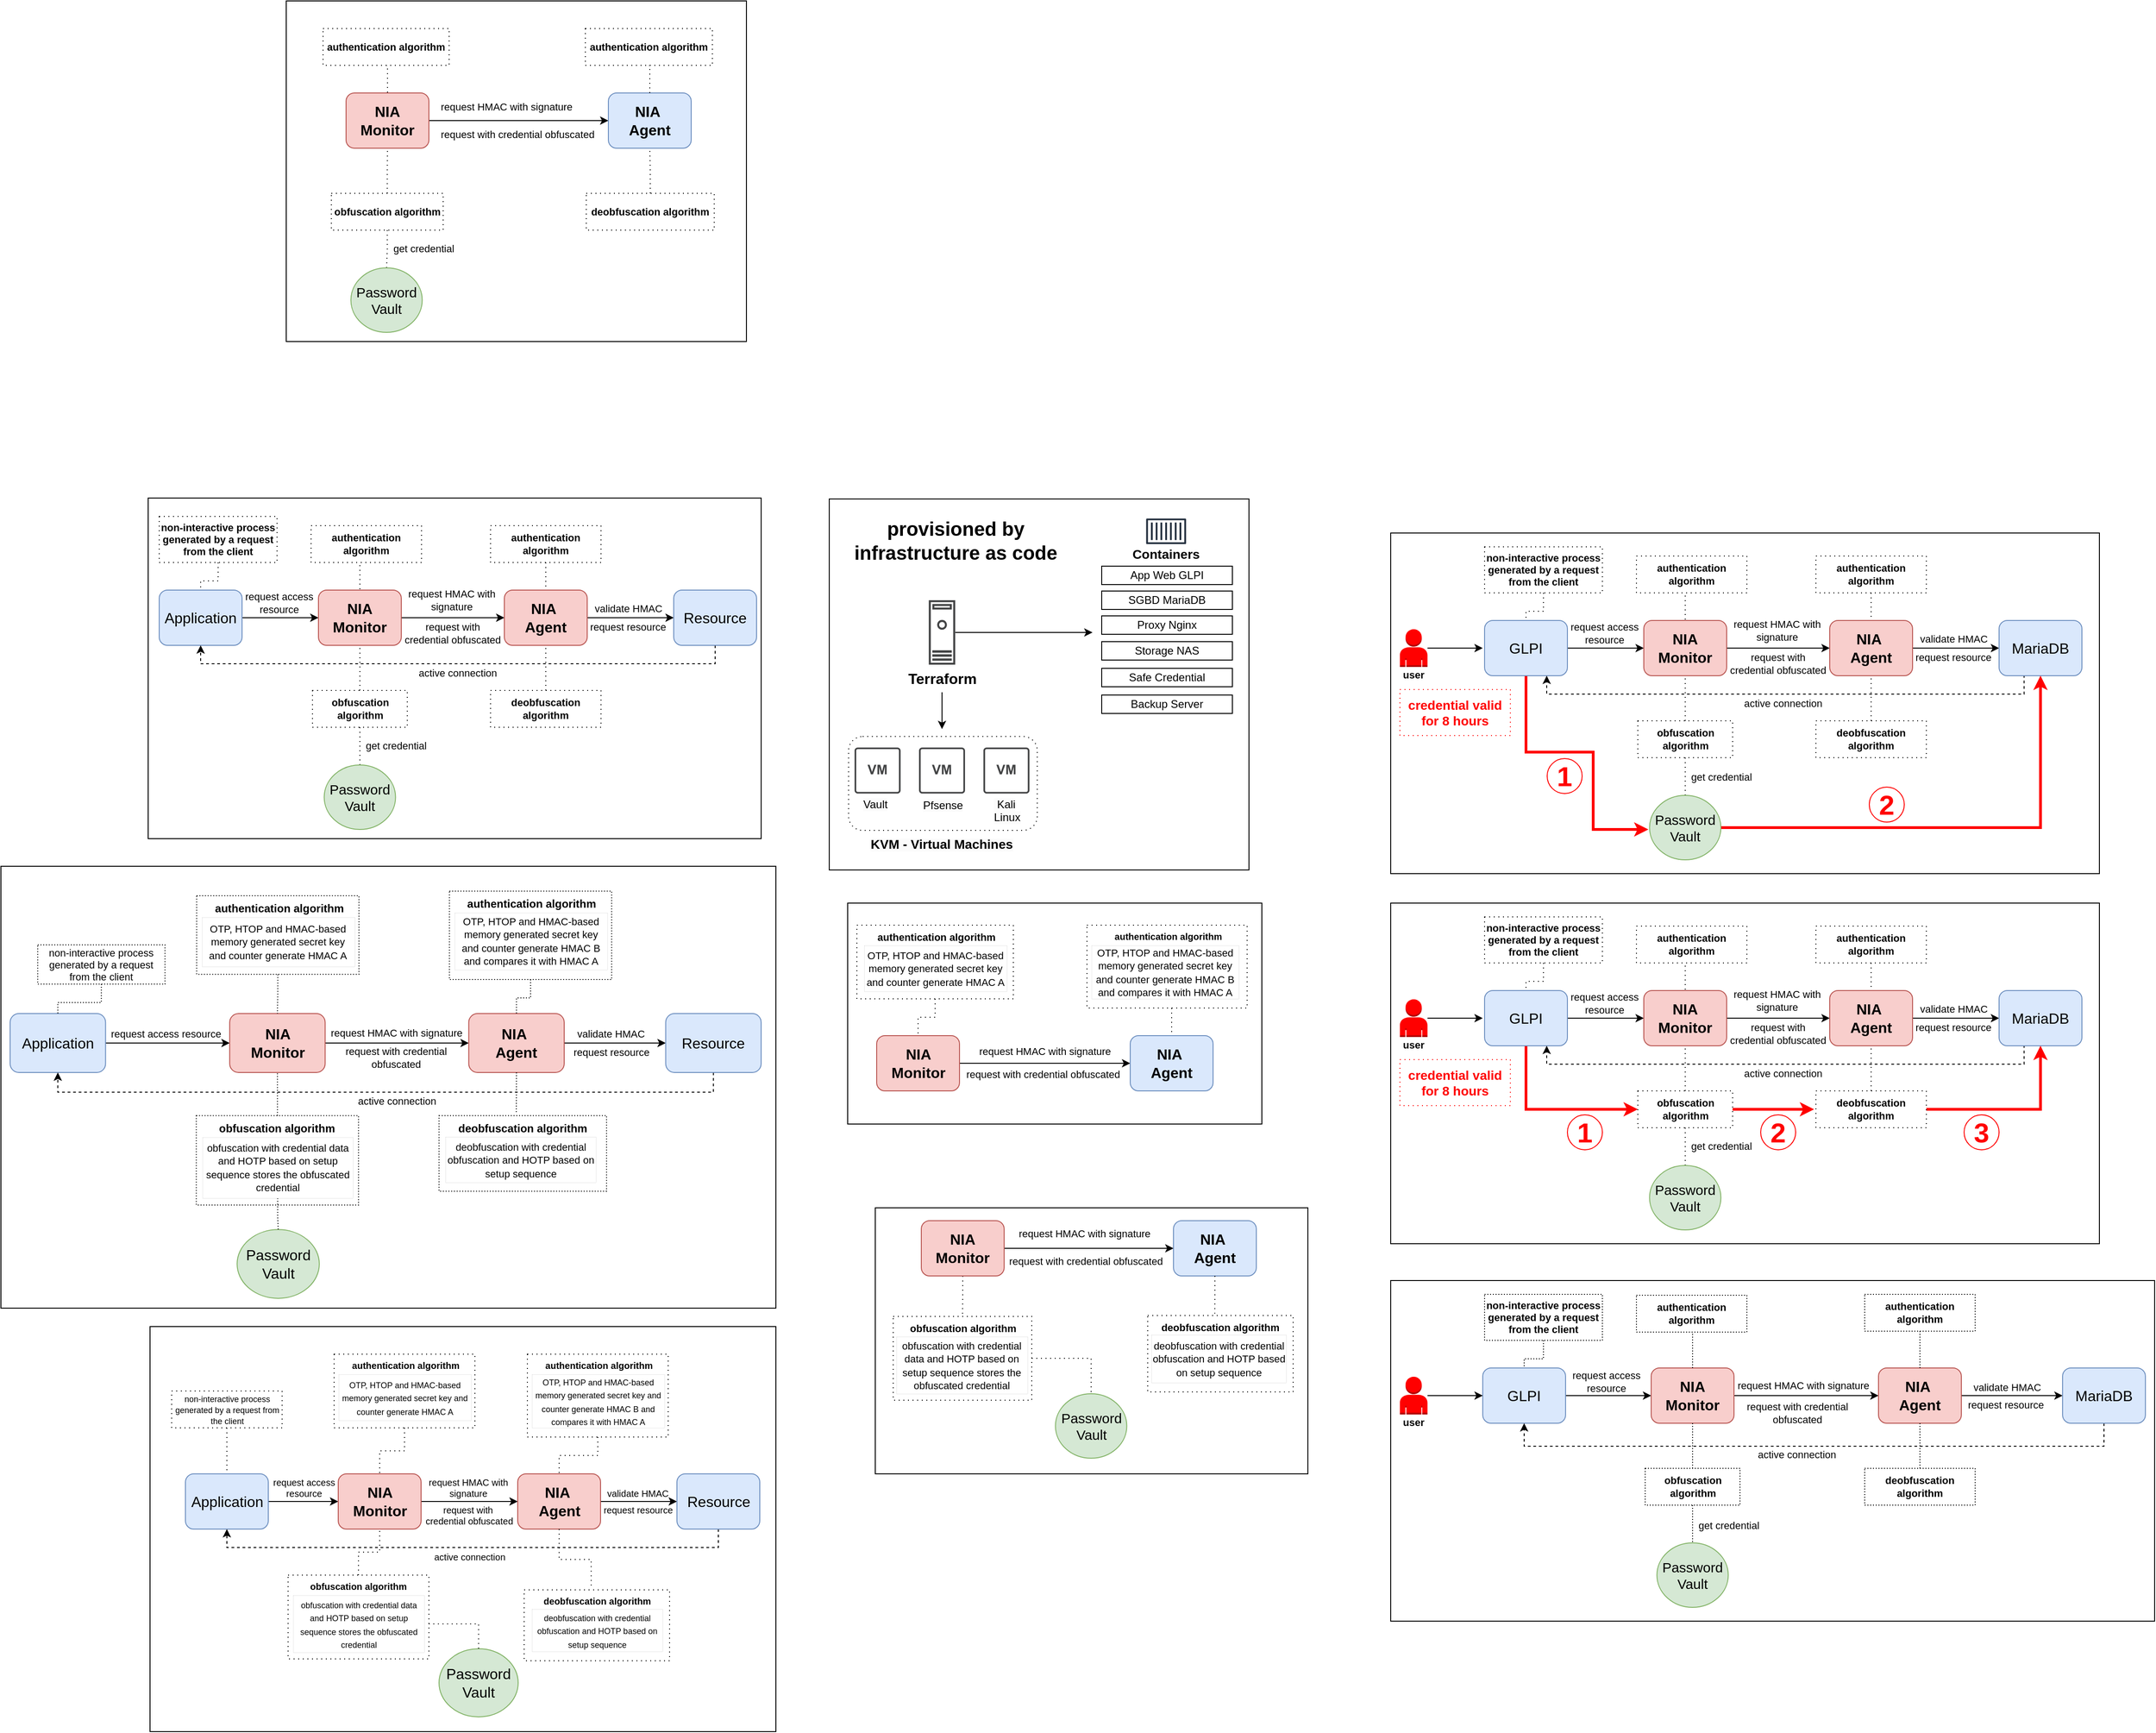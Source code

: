 <mxfile version="26.0.13">
  <diagram id="C5RBs43oDa-KdzZeNtuy" name="Page-1">
    <mxGraphModel dx="2148" dy="1392" grid="1" gridSize="10" guides="1" tooltips="1" connect="1" arrows="1" fold="1" page="1" pageScale="1" pageWidth="1169" pageHeight="827" math="0" shadow="0">
      <root>
        <mxCell id="WIyWlLk6GJQsqaUBKTNV-0" />
        <mxCell id="WIyWlLk6GJQsqaUBKTNV-1" parent="WIyWlLk6GJQsqaUBKTNV-0" />
        <mxCell id="aYfPXwyvseCjfm_76mP0-267" value="" style="group" parent="WIyWlLk6GJQsqaUBKTNV-1" vertex="1" connectable="0">
          <mxGeometry x="770" y="11" width="456" height="403" as="geometry" />
        </mxCell>
        <mxCell id="aYfPXwyvseCjfm_76mP0-265" value="" style="rounded=0;whiteSpace=wrap;html=1;" parent="aYfPXwyvseCjfm_76mP0-267" vertex="1">
          <mxGeometry width="456" height="403" as="geometry" />
        </mxCell>
        <mxCell id="aYfPXwyvseCjfm_76mP0-263" value="" style="rounded=1;whiteSpace=wrap;html=1;dashed=1;dashPattern=1 4;" parent="aYfPXwyvseCjfm_76mP0-267" vertex="1">
          <mxGeometry x="21" y="258" width="205" height="102" as="geometry" />
        </mxCell>
        <mxCell id="aYfPXwyvseCjfm_76mP0-238" value="" style="sketch=0;pointerEvents=1;shadow=0;dashed=0;html=1;strokeColor=none;fillColor=#434445;aspect=fixed;labelPosition=center;verticalLabelPosition=bottom;verticalAlign=top;align=center;outlineConnect=0;shape=mxgraph.vvd.virtual_machine;" parent="aYfPXwyvseCjfm_76mP0-267" vertex="1">
          <mxGeometry x="27.5" y="270" width="50" height="50" as="geometry" />
        </mxCell>
        <mxCell id="aYfPXwyvseCjfm_76mP0-239" value="" style="sketch=0;pointerEvents=1;shadow=0;dashed=0;html=1;strokeColor=none;fillColor=#434445;aspect=fixed;labelPosition=center;verticalLabelPosition=bottom;verticalAlign=top;align=center;outlineConnect=0;shape=mxgraph.vvd.virtual_machine;" parent="aYfPXwyvseCjfm_76mP0-267" vertex="1">
          <mxGeometry x="97.5" y="270" width="50" height="50" as="geometry" />
        </mxCell>
        <mxCell id="aYfPXwyvseCjfm_76mP0-240" value="" style="sketch=0;pointerEvents=1;shadow=0;dashed=0;html=1;strokeColor=none;fillColor=#434445;aspect=fixed;labelPosition=center;verticalLabelPosition=bottom;verticalAlign=top;align=center;outlineConnect=0;shape=mxgraph.vvd.virtual_machine;" parent="aYfPXwyvseCjfm_76mP0-267" vertex="1">
          <mxGeometry x="167.5" y="270" width="50" height="50" as="geometry" />
        </mxCell>
        <mxCell id="aYfPXwyvseCjfm_76mP0-258" style="edgeStyle=orthogonalEdgeStyle;rounded=0;orthogonalLoop=1;jettySize=auto;html=1;" parent="aYfPXwyvseCjfm_76mP0-267" source="aYfPXwyvseCjfm_76mP0-241" edge="1">
          <mxGeometry relative="1" as="geometry">
            <mxPoint x="286" y="145" as="targetPoint" />
          </mxGeometry>
        </mxCell>
        <mxCell id="aYfPXwyvseCjfm_76mP0-255" value="" style="group" parent="aYfPXwyvseCjfm_76mP0-267" vertex="1" connectable="0">
          <mxGeometry x="296" y="10" width="142" height="223" as="geometry" />
        </mxCell>
        <mxCell id="aYfPXwyvseCjfm_76mP0-253" value="" style="group" parent="aYfPXwyvseCjfm_76mP0-255" vertex="1" connectable="0">
          <mxGeometry x="40.0" width="60" height="65" as="geometry" />
        </mxCell>
        <mxCell id="aYfPXwyvseCjfm_76mP0-242" value="" style="sketch=0;outlineConnect=0;fontColor=#232F3E;gradientColor=none;strokeColor=#232F3E;fillColor=#ffffff;dashed=0;verticalLabelPosition=bottom;verticalAlign=top;align=center;html=1;fontSize=12;fontStyle=0;aspect=fixed;shape=mxgraph.aws4.resourceIcon;resIcon=mxgraph.aws4.container_1;" parent="aYfPXwyvseCjfm_76mP0-253" vertex="1">
          <mxGeometry x="2.87" y="-2" width="54.25" height="54.25" as="geometry" />
        </mxCell>
        <mxCell id="aYfPXwyvseCjfm_76mP0-245" value="&lt;b&gt;&lt;font style=&quot;font-size: 14px;&quot;&gt;Containers&lt;/font&gt;&lt;/b&gt;" style="text;html=1;align=center;verticalAlign=middle;whiteSpace=wrap;rounded=0;" parent="aYfPXwyvseCjfm_76mP0-253" vertex="1">
          <mxGeometry y="35" width="60" height="30" as="geometry" />
        </mxCell>
        <mxCell id="aYfPXwyvseCjfm_76mP0-254" value="" style="group" parent="aYfPXwyvseCjfm_76mP0-255" vertex="1" connectable="0">
          <mxGeometry y="63" width="142" height="160" as="geometry" />
        </mxCell>
        <mxCell id="aYfPXwyvseCjfm_76mP0-247" value="App Web GLPI" style="rounded=0;whiteSpace=wrap;html=1;" parent="aYfPXwyvseCjfm_76mP0-254" vertex="1">
          <mxGeometry width="142" height="20" as="geometry" />
        </mxCell>
        <mxCell id="aYfPXwyvseCjfm_76mP0-248" value="SGBD MariaDB" style="rounded=0;whiteSpace=wrap;html=1;" parent="aYfPXwyvseCjfm_76mP0-254" vertex="1">
          <mxGeometry y="27" width="142" height="20" as="geometry" />
        </mxCell>
        <mxCell id="aYfPXwyvseCjfm_76mP0-249" value="Proxy Nginx" style="rounded=0;whiteSpace=wrap;html=1;" parent="aYfPXwyvseCjfm_76mP0-254" vertex="1">
          <mxGeometry y="54" width="142" height="20" as="geometry" />
        </mxCell>
        <mxCell id="aYfPXwyvseCjfm_76mP0-250" value="Storage NAS" style="rounded=0;whiteSpace=wrap;html=1;" parent="aYfPXwyvseCjfm_76mP0-254" vertex="1">
          <mxGeometry y="82" width="142" height="20" as="geometry" />
        </mxCell>
        <mxCell id="aYfPXwyvseCjfm_76mP0-251" value="Safe Credential" style="rounded=0;whiteSpace=wrap;html=1;" parent="aYfPXwyvseCjfm_76mP0-254" vertex="1">
          <mxGeometry y="111" width="142" height="20" as="geometry" />
        </mxCell>
        <mxCell id="aYfPXwyvseCjfm_76mP0-252" value="Backup Server" style="rounded=0;whiteSpace=wrap;html=1;" parent="aYfPXwyvseCjfm_76mP0-254" vertex="1">
          <mxGeometry y="140" width="142" height="20" as="geometry" />
        </mxCell>
        <mxCell id="aYfPXwyvseCjfm_76mP0-241" value="" style="sketch=0;pointerEvents=1;shadow=0;dashed=0;html=1;strokeColor=none;fillColor=#434445;aspect=fixed;labelPosition=center;verticalLabelPosition=bottom;verticalAlign=top;align=center;outlineConnect=0;shape=mxgraph.vvd.machine;" parent="aYfPXwyvseCjfm_76mP0-267" vertex="1">
          <mxGeometry x="108.15" y="110" width="28.7" height="70" as="geometry" />
        </mxCell>
        <mxCell id="aYfPXwyvseCjfm_76mP0-262" style="edgeStyle=orthogonalEdgeStyle;rounded=0;orthogonalLoop=1;jettySize=auto;html=1;" parent="aYfPXwyvseCjfm_76mP0-267" source="aYfPXwyvseCjfm_76mP0-256" edge="1">
          <mxGeometry relative="1" as="geometry">
            <mxPoint x="122.5" y="250" as="targetPoint" />
          </mxGeometry>
        </mxCell>
        <mxCell id="aYfPXwyvseCjfm_76mP0-256" value="Terraform" style="text;html=1;align=center;verticalAlign=middle;whiteSpace=wrap;rounded=0;fontStyle=1;fontSize=16;" parent="aYfPXwyvseCjfm_76mP0-267" vertex="1">
          <mxGeometry x="92.5" y="180" width="60" height="30" as="geometry" />
        </mxCell>
        <mxCell id="aYfPXwyvseCjfm_76mP0-259" value="&lt;span style=&quot;color: rgb(0, 0, 0); font-family: Helvetica; font-size: 12px; font-style: normal; font-variant-ligatures: normal; font-variant-caps: normal; font-weight: 400; letter-spacing: normal; orphans: 2; text-align: center; text-indent: 0px; text-transform: none; widows: 2; word-spacing: 0px; -webkit-text-stroke-width: 0px; white-space: normal; background-color: rgb(251, 251, 251); text-decoration-thickness: initial; text-decoration-style: initial; text-decoration-color: initial; float: none; display: inline !important;&quot;&gt;Vault&lt;/span&gt;" style="text;whiteSpace=wrap;html=1;" parent="aYfPXwyvseCjfm_76mP0-267" vertex="1">
          <mxGeometry x="35" y="318" width="41" height="30" as="geometry" />
        </mxCell>
        <mxCell id="aYfPXwyvseCjfm_76mP0-260" value="&lt;span style=&quot;color: rgb(0, 0, 0); font-family: Helvetica; font-size: 12px; font-style: normal; font-variant-ligatures: normal; font-variant-caps: normal; font-weight: 400; letter-spacing: normal; orphans: 2; text-align: center; text-indent: 0px; text-transform: none; widows: 2; word-spacing: 0px; -webkit-text-stroke-width: 0px; white-space: normal; background-color: rgb(251, 251, 251); text-decoration-thickness: initial; text-decoration-style: initial; text-decoration-color: initial; float: none; display: inline !important;&quot;&gt;Pfsense&lt;/span&gt;" style="text;whiteSpace=wrap;html=1;" parent="aYfPXwyvseCjfm_76mP0-267" vertex="1">
          <mxGeometry x="100" y="319" width="41" height="30" as="geometry" />
        </mxCell>
        <mxCell id="aYfPXwyvseCjfm_76mP0-261" value="&lt;span style=&quot;color: rgb(0, 0, 0); font-family: Helvetica; font-size: 12px; font-style: normal; font-variant-ligatures: normal; font-variant-caps: normal; font-weight: 400; letter-spacing: normal; orphans: 2; text-align: center; text-indent: 0px; text-transform: none; widows: 2; word-spacing: 0px; -webkit-text-stroke-width: 0px; white-space: normal; background-color: rgb(251, 251, 251); text-decoration-thickness: initial; text-decoration-style: initial; text-decoration-color: initial; float: none; display: inline !important;&quot;&gt;&amp;nbsp;Kali&lt;/span&gt;&lt;div&gt;&lt;span style=&quot;color: rgb(0, 0, 0); font-family: Helvetica; font-size: 12px; font-style: normal; font-variant-ligatures: normal; font-variant-caps: normal; font-weight: 400; letter-spacing: normal; orphans: 2; text-align: center; text-indent: 0px; text-transform: none; widows: 2; word-spacing: 0px; -webkit-text-stroke-width: 0px; white-space: normal; background-color: rgb(251, 251, 251); text-decoration-thickness: initial; text-decoration-style: initial; text-decoration-color: initial; float: none; display: inline !important;&quot;&gt;Linux&lt;/span&gt;&lt;/div&gt;" style="text;whiteSpace=wrap;html=1;" parent="aYfPXwyvseCjfm_76mP0-267" vertex="1">
          <mxGeometry x="176.5" y="318" width="41" height="30" as="geometry" />
        </mxCell>
        <mxCell id="aYfPXwyvseCjfm_76mP0-264" value="&lt;b style=&quot;forced-color-adjust: none; color: rgb(0, 0, 0); font-family: Helvetica; font-size: 12px; font-style: normal; font-variant-ligatures: normal; font-variant-caps: normal; letter-spacing: normal; orphans: 2; text-align: center; text-indent: 0px; text-transform: none; widows: 2; word-spacing: 0px; -webkit-text-stroke-width: 0px; white-space: normal; background-color: rgb(251, 251, 251); text-decoration-thickness: initial; text-decoration-style: initial; text-decoration-color: initial;&quot;&gt;&lt;font style=&quot;forced-color-adjust: none; font-size: 14px;&quot;&gt;KVM - Virtual Machines&lt;/font&gt;&lt;/b&gt;" style="text;whiteSpace=wrap;html=1;" parent="aYfPXwyvseCjfm_76mP0-267" vertex="1">
          <mxGeometry x="43.25" y="360" width="160" height="40" as="geometry" />
        </mxCell>
        <mxCell id="aYfPXwyvseCjfm_76mP0-266" value="provisioned by infrastructure as code" style="text;html=1;align=center;verticalAlign=middle;whiteSpace=wrap;rounded=0;fontStyle=1;fontSize=21;" parent="aYfPXwyvseCjfm_76mP0-267" vertex="1">
          <mxGeometry x="21" y="30" width="233.15" height="30" as="geometry" />
        </mxCell>
        <mxCell id="aYfPXwyvseCjfm_76mP0-270" value="" style="group" parent="WIyWlLk6GJQsqaUBKTNV-1" vertex="1" connectable="0">
          <mxGeometry x="32" y="910" width="680" height="440" as="geometry" />
        </mxCell>
        <mxCell id="aYfPXwyvseCjfm_76mP0-269" value="" style="rounded=0;whiteSpace=wrap;html=1;" parent="aYfPXwyvseCjfm_76mP0-270" vertex="1">
          <mxGeometry width="680" height="440" as="geometry" />
        </mxCell>
        <mxCell id="aYfPXwyvseCjfm_76mP0-103" style="edgeStyle=orthogonalEdgeStyle;rounded=0;orthogonalLoop=1;jettySize=auto;html=1;exitX=1;exitY=0.5;exitDx=0;exitDy=0;" parent="aYfPXwyvseCjfm_76mP0-270" source="aYfPXwyvseCjfm_76mP0-104" target="aYfPXwyvseCjfm_76mP0-106" edge="1">
          <mxGeometry relative="1" as="geometry" />
        </mxCell>
        <mxCell id="aYfPXwyvseCjfm_76mP0-104" value="&lt;font style=&quot;font-size: 16px;&quot;&gt;Application&lt;/font&gt;" style="rounded=1;whiteSpace=wrap;html=1;fillColor=#dae8fc;strokeColor=#6c8ebf;" parent="aYfPXwyvseCjfm_76mP0-270" vertex="1">
          <mxGeometry x="38.5" y="160" width="90" height="60" as="geometry" />
        </mxCell>
        <mxCell id="aYfPXwyvseCjfm_76mP0-105" style="edgeStyle=orthogonalEdgeStyle;rounded=0;orthogonalLoop=1;jettySize=auto;html=1;exitX=1;exitY=0.5;exitDx=0;exitDy=0;entryX=0;entryY=0.5;entryDx=0;entryDy=0;" parent="aYfPXwyvseCjfm_76mP0-270" source="aYfPXwyvseCjfm_76mP0-106" target="aYfPXwyvseCjfm_76mP0-108" edge="1">
          <mxGeometry relative="1" as="geometry" />
        </mxCell>
        <mxCell id="aYfPXwyvseCjfm_76mP0-106" value="&lt;font style=&quot;font-size: 16px;&quot;&gt;&lt;b&gt;NIA&lt;/b&gt;&lt;/font&gt;&lt;div&gt;&lt;font style=&quot;font-size: 16px;&quot;&gt;&lt;b&gt;Monitor&lt;/b&gt;&lt;/font&gt;&lt;/div&gt;" style="rounded=1;whiteSpace=wrap;html=1;fillColor=#f8cecc;strokeColor=#b85450;" parent="aYfPXwyvseCjfm_76mP0-270" vertex="1">
          <mxGeometry x="204.5" y="160" width="90" height="60" as="geometry" />
        </mxCell>
        <mxCell id="aYfPXwyvseCjfm_76mP0-107" style="edgeStyle=orthogonalEdgeStyle;rounded=0;orthogonalLoop=1;jettySize=auto;html=1;exitX=1;exitY=0.5;exitDx=0;exitDy=0;" parent="aYfPXwyvseCjfm_76mP0-270" source="aYfPXwyvseCjfm_76mP0-108" target="aYfPXwyvseCjfm_76mP0-110" edge="1">
          <mxGeometry relative="1" as="geometry" />
        </mxCell>
        <mxCell id="aYfPXwyvseCjfm_76mP0-108" value="&lt;font style=&quot;font-size: 16px;&quot;&gt;&lt;b&gt;NIA&amp;nbsp;&lt;/b&gt;&lt;/font&gt;&lt;div&gt;&lt;font style=&quot;font-size: 16px;&quot;&gt;&lt;b&gt;Agent&lt;/b&gt;&lt;/font&gt;&lt;/div&gt;" style="rounded=1;whiteSpace=wrap;html=1;fillColor=#f8cecc;strokeColor=#b85450;" parent="aYfPXwyvseCjfm_76mP0-270" vertex="1">
          <mxGeometry x="399.5" y="160" width="90" height="60" as="geometry" />
        </mxCell>
        <mxCell id="aYfPXwyvseCjfm_76mP0-109" style="edgeStyle=orthogonalEdgeStyle;rounded=0;orthogonalLoop=1;jettySize=auto;html=1;exitX=0.5;exitY=1;exitDx=0;exitDy=0;entryX=0.5;entryY=1;entryDx=0;entryDy=0;dashed=1;" parent="aYfPXwyvseCjfm_76mP0-270" source="aYfPXwyvseCjfm_76mP0-110" target="aYfPXwyvseCjfm_76mP0-104" edge="1">
          <mxGeometry relative="1" as="geometry">
            <Array as="points">
              <mxPoint x="617.5" y="240" />
              <mxPoint x="83.5" y="240" />
            </Array>
          </mxGeometry>
        </mxCell>
        <mxCell id="aYfPXwyvseCjfm_76mP0-110" value="&lt;font style=&quot;font-size: 16px;&quot;&gt;Resource&lt;/font&gt;" style="rounded=1;whiteSpace=wrap;html=1;fillColor=#dae8fc;strokeColor=#6c8ebf;" parent="aYfPXwyvseCjfm_76mP0-270" vertex="1">
          <mxGeometry x="572.5" y="160" width="90" height="60" as="geometry" />
        </mxCell>
        <mxCell id="aYfPXwyvseCjfm_76mP0-111" value="request access resource" style="text;html=1;align=center;verticalAlign=middle;whiteSpace=wrap;rounded=0;fontSize=10;" parent="aYfPXwyvseCjfm_76mP0-270" vertex="1">
          <mxGeometry x="122.5" y="160" width="89" height="30" as="geometry" />
        </mxCell>
        <mxCell id="aYfPXwyvseCjfm_76mP0-112" value="request HMAC with signature" style="text;html=1;align=center;verticalAlign=middle;whiteSpace=wrap;rounded=0;fontSize=10;" parent="aYfPXwyvseCjfm_76mP0-270" vertex="1">
          <mxGeometry x="290.5" y="160" width="110" height="30" as="geometry" />
        </mxCell>
        <mxCell id="aYfPXwyvseCjfm_76mP0-113" value="request with&amp;nbsp;&lt;div&gt;&lt;span style=&quot;background-color: transparent; color: light-dark(rgb(0, 0, 0), rgb(255, 255, 255));&quot;&gt;credential obfuscated&lt;/span&gt;&lt;/div&gt;" style="text;html=1;align=center;verticalAlign=middle;whiteSpace=wrap;rounded=0;fontSize=10;" parent="aYfPXwyvseCjfm_76mP0-270" vertex="1">
          <mxGeometry x="286.5" y="190" width="120" height="30" as="geometry" />
        </mxCell>
        <mxCell id="aYfPXwyvseCjfm_76mP0-114" value="validate HMAC&amp;nbsp;" style="text;html=1;align=center;verticalAlign=middle;whiteSpace=wrap;rounded=0;fontSize=10;" parent="aYfPXwyvseCjfm_76mP0-270" vertex="1">
          <mxGeometry x="486.5" y="166" width="89" height="30" as="geometry" />
        </mxCell>
        <mxCell id="aYfPXwyvseCjfm_76mP0-115" value="request resource" style="text;html=1;align=center;verticalAlign=middle;whiteSpace=wrap;rounded=0;fontSize=10;" parent="aYfPXwyvseCjfm_76mP0-270" vertex="1">
          <mxGeometry x="485.5" y="186" width="89" height="26" as="geometry" />
        </mxCell>
        <mxCell id="aYfPXwyvseCjfm_76mP0-116" value="active connection" style="text;html=1;align=center;verticalAlign=middle;whiteSpace=wrap;rounded=0;fontSize=10;" parent="aYfPXwyvseCjfm_76mP0-270" vertex="1">
          <mxGeometry x="302.5" y="235" width="89" height="30" as="geometry" />
        </mxCell>
        <mxCell id="aYfPXwyvseCjfm_76mP0-117" style="edgeStyle=orthogonalEdgeStyle;rounded=0;orthogonalLoop=1;jettySize=auto;html=1;exitX=0.5;exitY=1;exitDx=0;exitDy=0;entryX=0.5;entryY=0;entryDx=0;entryDy=0;dashed=1;dashPattern=1 4;endArrow=none;startFill=0;" parent="aYfPXwyvseCjfm_76mP0-270" source="aYfPXwyvseCjfm_76mP0-118" target="aYfPXwyvseCjfm_76mP0-104" edge="1">
          <mxGeometry relative="1" as="geometry" />
        </mxCell>
        <mxCell id="aYfPXwyvseCjfm_76mP0-118" value="&lt;font style=&quot;font-size: 9px;&quot;&gt;non-interactive process generated by a request from the client&lt;/font&gt;" style="rounded=0;whiteSpace=wrap;html=1;fontSize=10;dashed=1;dashPattern=1 4;strokeColor=default;" parent="aYfPXwyvseCjfm_76mP0-270" vertex="1">
          <mxGeometry x="23.5" y="70" width="120" height="40" as="geometry" />
        </mxCell>
        <mxCell id="aYfPXwyvseCjfm_76mP0-119" style="edgeStyle=orthogonalEdgeStyle;rounded=0;orthogonalLoop=1;jettySize=auto;html=1;exitX=0.5;exitY=1;exitDx=0;exitDy=0;entryX=0.5;entryY=0;entryDx=0;entryDy=0;dashed=1;dashPattern=1 4;endArrow=none;startFill=0;" parent="aYfPXwyvseCjfm_76mP0-270" source="aYfPXwyvseCjfm_76mP0-127" target="aYfPXwyvseCjfm_76mP0-106" edge="1">
          <mxGeometry relative="1" as="geometry" />
        </mxCell>
        <mxCell id="aYfPXwyvseCjfm_76mP0-121" style="edgeStyle=orthogonalEdgeStyle;rounded=0;orthogonalLoop=1;jettySize=auto;html=1;entryX=0.5;entryY=1;entryDx=0;entryDy=0;dashed=1;dashPattern=1 4;endArrow=none;startFill=0;" parent="aYfPXwyvseCjfm_76mP0-270" source="aYfPXwyvseCjfm_76mP0-122" target="aYfPXwyvseCjfm_76mP0-106" edge="1">
          <mxGeometry relative="1" as="geometry" />
        </mxCell>
        <mxCell id="aYfPXwyvseCjfm_76mP0-123" value="&lt;font style=&quot;font-size: 16px;&quot;&gt;Password Vault&lt;/font&gt;" style="ellipse;whiteSpace=wrap;html=1;fillColor=#d5e8d4;strokeColor=#82b366;align=center;" parent="aYfPXwyvseCjfm_76mP0-270" vertex="1">
          <mxGeometry x="314" y="350" width="86" height="74" as="geometry" />
        </mxCell>
        <mxCell id="aYfPXwyvseCjfm_76mP0-124" style="edgeStyle=orthogonalEdgeStyle;rounded=0;orthogonalLoop=1;jettySize=auto;html=1;entryX=0.5;entryY=0;entryDx=0;entryDy=0;dashed=1;dashPattern=1 4;endArrow=none;startFill=0;" parent="aYfPXwyvseCjfm_76mP0-270" source="aYfPXwyvseCjfm_76mP0-125" target="aYfPXwyvseCjfm_76mP0-123" edge="1">
          <mxGeometry relative="1" as="geometry" />
        </mxCell>
        <mxCell id="aYfPXwyvseCjfm_76mP0-126" value="" style="group" parent="aYfPXwyvseCjfm_76mP0-270" vertex="1" connectable="0">
          <mxGeometry x="200" y="30" width="153" height="80" as="geometry" />
        </mxCell>
        <mxCell id="aYfPXwyvseCjfm_76mP0-127" value="&lt;b&gt;&amp;nbsp;authentication algorithm&lt;/b&gt;" style="rounded=0;whiteSpace=wrap;html=1;fontSize=10;dashed=1;dashPattern=1 4;strokeColor=default;fillColor=default;verticalAlign=top;align=center;" parent="aYfPXwyvseCjfm_76mP0-126" vertex="1">
          <mxGeometry width="153" height="80" as="geometry" />
        </mxCell>
        <mxCell id="aYfPXwyvseCjfm_76mP0-128" value="&lt;div&gt;&lt;font style=&quot;font-size: 9px;&quot;&gt;OTP, HTOP and HMAC-based&lt;/font&gt;&lt;/div&gt;&lt;div&gt;&lt;font style=&quot;font-size: 9px;&quot;&gt;&lt;font style=&quot;&quot;&gt;memory generated secret key and counter&amp;nbsp;&lt;/font&gt;&lt;span style=&quot;background-color: transparent; color: light-dark(rgb(0, 0, 0), rgb(255, 255, 255));&quot;&gt;generate HMAC A&lt;/span&gt;&lt;/font&gt;&lt;/div&gt;" style="rounded=0;whiteSpace=wrap;html=1;strokeWidth=0;" parent="aYfPXwyvseCjfm_76mP0-126" vertex="1">
          <mxGeometry x="5" y="22" width="144.12" height="50" as="geometry" />
        </mxCell>
        <mxCell id="aYfPXwyvseCjfm_76mP0-129" style="edgeStyle=orthogonalEdgeStyle;rounded=0;orthogonalLoop=1;jettySize=auto;html=1;exitX=0.5;exitY=1;exitDx=0;exitDy=0;entryX=0.461;entryY=-0.025;entryDx=0;entryDy=0;entryPerimeter=0;dashed=1;dashPattern=1 4;endArrow=none;startFill=0;" parent="aYfPXwyvseCjfm_76mP0-270" source="aYfPXwyvseCjfm_76mP0-108" target="aYfPXwyvseCjfm_76mP0-133" edge="1">
          <mxGeometry relative="1" as="geometry" />
        </mxCell>
        <mxCell id="aYfPXwyvseCjfm_76mP0-130" value="" style="group" parent="aYfPXwyvseCjfm_76mP0-270" vertex="1" connectable="0">
          <mxGeometry x="410" y="30" width="153" height="90" as="geometry" />
        </mxCell>
        <mxCell id="aYfPXwyvseCjfm_76mP0-131" value="&lt;b&gt;&amp;nbsp;authentication algorithm&lt;/b&gt;" style="rounded=0;whiteSpace=wrap;html=1;fontSize=10;dashed=1;dashPattern=1 4;strokeColor=default;fillColor=default;verticalAlign=top;align=center;" parent="aYfPXwyvseCjfm_76mP0-130" vertex="1">
          <mxGeometry width="153" height="90" as="geometry" />
        </mxCell>
        <mxCell id="aYfPXwyvseCjfm_76mP0-132" value="&lt;div&gt;&lt;font style=&quot;font-size: 9px;&quot;&gt;OTP, HTOP and HMAC-based&lt;/font&gt;&lt;/div&gt;&lt;div&gt;&lt;font style=&quot;font-size: 9px;&quot;&gt;&lt;font style=&quot;&quot;&gt;memory generated secret key and counter&amp;nbsp;&lt;/font&gt;&lt;span style=&quot;background-color: transparent; color: light-dark(rgb(0, 0, 0), rgb(255, 255, 255));&quot;&gt;generate HMAC B and compares it with HMAC A&lt;/span&gt;&lt;/font&gt;&lt;/div&gt;" style="rounded=0;whiteSpace=wrap;html=1;strokeWidth=0;" parent="aYfPXwyvseCjfm_76mP0-130" vertex="1">
          <mxGeometry x="5" y="22" width="144" height="58" as="geometry" />
        </mxCell>
        <mxCell id="aYfPXwyvseCjfm_76mP0-135" value="" style="group" parent="aYfPXwyvseCjfm_76mP0-270" vertex="1" connectable="0">
          <mxGeometry x="406.5" y="286" width="158" height="77" as="geometry" />
        </mxCell>
        <mxCell id="aYfPXwyvseCjfm_76mP0-133" value="&lt;b&gt;deobfuscation algorithm&lt;/b&gt;" style="rounded=0;whiteSpace=wrap;html=1;fontSize=10;dashed=1;dashPattern=1 4;strokeColor=default;verticalAlign=top;" parent="aYfPXwyvseCjfm_76mP0-135" vertex="1">
          <mxGeometry width="158" height="77" as="geometry" />
        </mxCell>
        <mxCell id="aYfPXwyvseCjfm_76mP0-134" value="&lt;div&gt;&lt;font style=&quot;font-size: 9px;&quot;&gt;deobfuscation with credential obfuscation&amp;nbsp;&lt;span style=&quot;background-color: transparent; color: light-dark(rgb(0, 0, 0), rgb(255, 255, 255));&quot;&gt;and HOTP based on setup sequence&lt;/span&gt;&lt;/font&gt;&lt;/div&gt;" style="rounded=0;whiteSpace=wrap;html=1;strokeWidth=0;" parent="aYfPXwyvseCjfm_76mP0-135" vertex="1">
          <mxGeometry x="8.5" y="20.91" width="142.12" height="46.09" as="geometry" />
        </mxCell>
        <mxCell id="aYfPXwyvseCjfm_76mP0-136" value="" style="group" parent="aYfPXwyvseCjfm_76mP0-270" vertex="1" connectable="0">
          <mxGeometry x="150" y="270" width="153" height="91" as="geometry" />
        </mxCell>
        <mxCell id="aYfPXwyvseCjfm_76mP0-122" value="&lt;b&gt;obfuscation algorithm&lt;/b&gt;" style="rounded=0;whiteSpace=wrap;html=1;fontSize=10;dashed=1;dashPattern=1 4;strokeColor=default;verticalAlign=top;" parent="aYfPXwyvseCjfm_76mP0-136" vertex="1">
          <mxGeometry width="153" height="91" as="geometry" />
        </mxCell>
        <mxCell id="aYfPXwyvseCjfm_76mP0-125" value="&lt;div&gt;&lt;font style=&quot;font-size: 9px;&quot;&gt;obfuscation with credential data and&amp;nbsp;&lt;span style=&quot;background-color: transparent; color: light-dark(rgb(0, 0, 0), rgb(255, 255, 255));&quot;&gt;HOTP based on setup sequence&amp;nbsp;&lt;/span&gt;&lt;span style=&quot;background-color: transparent; color: light-dark(rgb(0, 0, 0), rgb(255, 255, 255));&quot;&gt;stores the obfuscated credential&lt;/span&gt;&lt;/font&gt;&lt;/div&gt;" style="rounded=0;whiteSpace=wrap;html=1;strokeWidth=0;" parent="aYfPXwyvseCjfm_76mP0-136" vertex="1">
          <mxGeometry x="5.69" y="22" width="142.12" height="62" as="geometry" />
        </mxCell>
        <mxCell id="aYfPXwyvseCjfm_76mP0-137" style="edgeStyle=orthogonalEdgeStyle;rounded=0;orthogonalLoop=1;jettySize=auto;html=1;exitX=0.5;exitY=1;exitDx=0;exitDy=0;entryX=0.5;entryY=0;entryDx=0;entryDy=0;dashed=1;dashPattern=1 4;endArrow=none;startFill=0;" parent="aYfPXwyvseCjfm_76mP0-270" source="aYfPXwyvseCjfm_76mP0-131" target="aYfPXwyvseCjfm_76mP0-108" edge="1">
          <mxGeometry relative="1" as="geometry" />
        </mxCell>
        <mxCell id="aYfPXwyvseCjfm_76mP0-274" value="" style="group" parent="WIyWlLk6GJQsqaUBKTNV-1" vertex="1" connectable="0">
          <mxGeometry x="820" y="781" width="470" height="289" as="geometry" />
        </mxCell>
        <mxCell id="aYfPXwyvseCjfm_76mP0-208" value="" style="rounded=0;whiteSpace=wrap;html=1;" parent="aYfPXwyvseCjfm_76mP0-274" vertex="1">
          <mxGeometry width="470" height="289" as="geometry" />
        </mxCell>
        <mxCell id="aYfPXwyvseCjfm_76mP0-173" style="edgeStyle=orthogonalEdgeStyle;rounded=0;orthogonalLoop=1;jettySize=auto;html=1;exitX=1;exitY=0.5;exitDx=0;exitDy=0;entryX=0;entryY=0.5;entryDx=0;entryDy=0;" parent="aYfPXwyvseCjfm_76mP0-274" source="aYfPXwyvseCjfm_76mP0-174" target="aYfPXwyvseCjfm_76mP0-176" edge="1">
          <mxGeometry relative="1" as="geometry" />
        </mxCell>
        <mxCell id="aYfPXwyvseCjfm_76mP0-273" style="edgeStyle=orthogonalEdgeStyle;rounded=0;orthogonalLoop=1;jettySize=auto;html=1;exitX=0.5;exitY=1;exitDx=0;exitDy=0;entryX=0.5;entryY=0;entryDx=0;entryDy=0;dashed=1;dashPattern=1 4;endArrow=none;startFill=0;" parent="aYfPXwyvseCjfm_76mP0-274" source="aYfPXwyvseCjfm_76mP0-174" target="aYfPXwyvseCjfm_76mP0-190" edge="1">
          <mxGeometry relative="1" as="geometry" />
        </mxCell>
        <mxCell id="aYfPXwyvseCjfm_76mP0-174" value="&lt;font style=&quot;font-size: 16px;&quot;&gt;&lt;b&gt;NIA&lt;/b&gt;&lt;/font&gt;&lt;div&gt;&lt;font style=&quot;font-size: 16px;&quot;&gt;&lt;b&gt;Monitor&lt;/b&gt;&lt;/font&gt;&lt;/div&gt;" style="rounded=1;whiteSpace=wrap;html=1;fillColor=#f8cecc;strokeColor=#b85450;" parent="aYfPXwyvseCjfm_76mP0-274" vertex="1">
          <mxGeometry x="50" y="14" width="90" height="60" as="geometry" />
        </mxCell>
        <mxCell id="aYfPXwyvseCjfm_76mP0-176" value="&lt;font style=&quot;font-size: 16px;&quot;&gt;&lt;b&gt;NIA&amp;nbsp;&lt;/b&gt;&lt;/font&gt;&lt;div&gt;&lt;font style=&quot;font-size: 16px;&quot;&gt;&lt;b&gt;Agent&lt;/b&gt;&lt;/font&gt;&lt;/div&gt;" style="rounded=1;whiteSpace=wrap;html=1;fillColor=#dae8fc;strokeColor=#6c8ebf;" parent="aYfPXwyvseCjfm_76mP0-274" vertex="1">
          <mxGeometry x="324" y="14" width="90" height="60" as="geometry" />
        </mxCell>
        <mxCell id="aYfPXwyvseCjfm_76mP0-180" value="&lt;font style=&quot;font-size: 11px;&quot;&gt;request HMAC with signature&lt;/font&gt;" style="text;html=1;align=center;verticalAlign=middle;whiteSpace=wrap;rounded=0;fontSize=10;" parent="aYfPXwyvseCjfm_76mP0-274" vertex="1">
          <mxGeometry x="150" y="13" width="154.5" height="30" as="geometry" />
        </mxCell>
        <mxCell id="aYfPXwyvseCjfm_76mP0-181" value="&lt;font style=&quot;font-size: 11px;&quot;&gt;request with&amp;nbsp;&lt;span style=&quot;background-color: transparent; color: light-dark(rgb(0, 0, 0), rgb(255, 255, 255));&quot;&gt;credential obfuscated&lt;/span&gt;&lt;/font&gt;" style="text;html=1;align=center;verticalAlign=middle;whiteSpace=wrap;rounded=0;fontSize=10;" parent="aYfPXwyvseCjfm_76mP0-274" vertex="1">
          <mxGeometry x="140" y="43" width="178" height="30" as="geometry" />
        </mxCell>
        <mxCell id="aYfPXwyvseCjfm_76mP0-204" style="edgeStyle=orthogonalEdgeStyle;rounded=0;orthogonalLoop=1;jettySize=auto;html=1;entryX=0.5;entryY=0;entryDx=0;entryDy=0;dashed=1;dashPattern=1 4;endArrow=none;startFill=0;" parent="aYfPXwyvseCjfm_76mP0-274" source="aYfPXwyvseCjfm_76mP0-190" target="aYfPXwyvseCjfm_76mP0-191" edge="1">
          <mxGeometry relative="1" as="geometry" />
        </mxCell>
        <mxCell id="aYfPXwyvseCjfm_76mP0-191" value="&lt;font style=&quot;font-size: 15px;&quot;&gt;Password Vault&lt;/font&gt;" style="ellipse;whiteSpace=wrap;html=1;fillColor=#d5e8d4;strokeColor=#82b366;" parent="aYfPXwyvseCjfm_76mP0-274" vertex="1">
          <mxGeometry x="195.75" y="202" width="77.5" height="70" as="geometry" />
        </mxCell>
        <mxCell id="aYfPXwyvseCjfm_76mP0-197" style="edgeStyle=orthogonalEdgeStyle;rounded=0;orthogonalLoop=1;jettySize=auto;html=1;exitX=0.5;exitY=1;exitDx=0;exitDy=0;entryX=0.461;entryY=-0.025;entryDx=0;entryDy=0;entryPerimeter=0;dashed=1;dashPattern=1 4;endArrow=none;startFill=0;" parent="aYfPXwyvseCjfm_76mP0-274" source="aYfPXwyvseCjfm_76mP0-176" target="aYfPXwyvseCjfm_76mP0-201" edge="1">
          <mxGeometry relative="1" as="geometry" />
        </mxCell>
        <mxCell id="aYfPXwyvseCjfm_76mP0-201" value="&lt;b&gt;&lt;font style=&quot;font-size: 11px;&quot;&gt;deobfuscation algorithm&lt;/font&gt;&lt;/b&gt;" style="rounded=0;whiteSpace=wrap;html=1;fontSize=10;dashed=1;dashPattern=1 4;strokeColor=default;verticalAlign=top;" parent="aYfPXwyvseCjfm_76mP0-274" vertex="1">
          <mxGeometry x="296" y="117" width="158" height="83" as="geometry" />
        </mxCell>
        <mxCell id="aYfPXwyvseCjfm_76mP0-202" value="&lt;div&gt;&lt;font style=&quot;font-size: 11px;&quot;&gt;deobfuscation with credential obfuscation&amp;nbsp;&lt;span style=&quot;background-color: transparent; color: light-dark(rgb(0, 0, 0), rgb(255, 255, 255));&quot;&gt;and HOTP based on setup sequence&lt;/span&gt;&lt;/font&gt;&lt;/div&gt;" style="rounded=0;whiteSpace=wrap;html=1;strokeWidth=0;" parent="aYfPXwyvseCjfm_76mP0-274" vertex="1">
          <mxGeometry x="300" y="137.91" width="146.62" height="52.09" as="geometry" />
        </mxCell>
        <mxCell id="6Zuxu7poRV31IZOU_Pu6-3" value="" style="group" parent="aYfPXwyvseCjfm_76mP0-274" vertex="1" connectable="0">
          <mxGeometry x="19.5" y="118" width="150.5" height="91" as="geometry" />
        </mxCell>
        <mxCell id="aYfPXwyvseCjfm_76mP0-190" value="&lt;b&gt;&lt;font style=&quot;font-size: 11px;&quot;&gt;obfuscation algorithm&lt;/font&gt;&lt;/b&gt;" style="rounded=0;whiteSpace=wrap;html=1;fontSize=10;dashed=1;dashPattern=1 4;strokeColor=default;verticalAlign=top;" parent="6Zuxu7poRV31IZOU_Pu6-3" vertex="1">
          <mxGeometry width="150.5" height="91" as="geometry" />
        </mxCell>
        <mxCell id="aYfPXwyvseCjfm_76mP0-193" value="&lt;div&gt;&lt;font style=&quot;font-size: 11px;&quot;&gt;obfuscation with credential data and&amp;nbsp;&lt;span style=&quot;background-color: transparent; color: light-dark(rgb(0, 0, 0), rgb(255, 255, 255));&quot;&gt;HOTP based on setup sequence&amp;nbsp;&lt;/span&gt;&lt;span style=&quot;background-color: transparent; color: light-dark(rgb(0, 0, 0), rgb(255, 255, 255));&quot;&gt;stores the obfuscated credential&lt;/span&gt;&lt;/font&gt;&lt;/div&gt;" style="rounded=0;whiteSpace=wrap;html=1;strokeWidth=0;" parent="6Zuxu7poRV31IZOU_Pu6-3" vertex="1">
          <mxGeometry x="3.69" y="22" width="142.12" height="62" as="geometry" />
        </mxCell>
        <mxCell id="6Zuxu7poRV31IZOU_Pu6-5" value="" style="group" parent="WIyWlLk6GJQsqaUBKTNV-1" vertex="1" connectable="0">
          <mxGeometry x="790" y="450" width="450" height="240" as="geometry" />
        </mxCell>
        <mxCell id="aYfPXwyvseCjfm_76mP0-207" value="" style="rounded=0;whiteSpace=wrap;html=1;" parent="6Zuxu7poRV31IZOU_Pu6-5" vertex="1">
          <mxGeometry width="450" height="240" as="geometry" />
        </mxCell>
        <mxCell id="aYfPXwyvseCjfm_76mP0-140" style="edgeStyle=orthogonalEdgeStyle;rounded=0;orthogonalLoop=1;jettySize=auto;html=1;exitX=1;exitY=0.5;exitDx=0;exitDy=0;entryX=0;entryY=0.5;entryDx=0;entryDy=0;" parent="6Zuxu7poRV31IZOU_Pu6-5" source="aYfPXwyvseCjfm_76mP0-141" target="aYfPXwyvseCjfm_76mP0-143" edge="1">
          <mxGeometry relative="1" as="geometry" />
        </mxCell>
        <mxCell id="aYfPXwyvseCjfm_76mP0-141" value="&lt;font style=&quot;font-size: 16px;&quot;&gt;&lt;b&gt;NIA&lt;/b&gt;&lt;/font&gt;&lt;div&gt;&lt;font style=&quot;font-size: 16px;&quot;&gt;&lt;b&gt;Monitor&lt;/b&gt;&lt;/font&gt;&lt;/div&gt;" style="rounded=1;whiteSpace=wrap;html=1;fillColor=#f8cecc;strokeColor=#b85450;" parent="6Zuxu7poRV31IZOU_Pu6-5" vertex="1">
          <mxGeometry x="31.5" y="144" width="90" height="60" as="geometry" />
        </mxCell>
        <mxCell id="aYfPXwyvseCjfm_76mP0-147" value="&lt;font style=&quot;font-size: 11px;&quot;&gt;request HMAC with signature&lt;/font&gt;" style="text;html=1;align=center;verticalAlign=middle;whiteSpace=wrap;rounded=0;fontSize=10;" parent="6Zuxu7poRV31IZOU_Pu6-5" vertex="1">
          <mxGeometry x="140" y="146" width="149" height="30" as="geometry" />
        </mxCell>
        <mxCell id="aYfPXwyvseCjfm_76mP0-148" value="request with&amp;nbsp;&lt;span style=&quot;background-color: transparent; color: light-dark(rgb(0, 0, 0), rgb(255, 255, 255));&quot;&gt;credential obfuscated&lt;/span&gt;" style="text;html=1;align=center;verticalAlign=middle;whiteSpace=wrap;rounded=0;fontSize=11;" parent="6Zuxu7poRV31IZOU_Pu6-5" vertex="1">
          <mxGeometry x="119" y="171" width="187" height="30" as="geometry" />
        </mxCell>
        <mxCell id="aYfPXwyvseCjfm_76mP0-154" style="edgeStyle=orthogonalEdgeStyle;rounded=0;orthogonalLoop=1;jettySize=auto;html=1;exitX=0.5;exitY=1;exitDx=0;exitDy=0;entryX=0.5;entryY=0;entryDx=0;entryDy=0;dashed=1;dashPattern=1 4;endArrow=none;startFill=0;" parent="6Zuxu7poRV31IZOU_Pu6-5" source="aYfPXwyvseCjfm_76mP0-162" target="aYfPXwyvseCjfm_76mP0-141" edge="1">
          <mxGeometry relative="1" as="geometry" />
        </mxCell>
        <mxCell id="aYfPXwyvseCjfm_76mP0-143" value="&lt;font style=&quot;font-size: 16px;&quot;&gt;&lt;b&gt;NIA&amp;nbsp;&lt;/b&gt;&lt;/font&gt;&lt;div&gt;&lt;font style=&quot;font-size: 16px;&quot;&gt;&lt;b&gt;Agent&lt;/b&gt;&lt;/font&gt;&lt;/div&gt;" style="rounded=1;whiteSpace=wrap;html=1;fillColor=#dae8fc;strokeColor=#6c8ebf;" parent="6Zuxu7poRV31IZOU_Pu6-5" vertex="1">
          <mxGeometry x="307" y="144" width="90" height="60" as="geometry" />
        </mxCell>
        <mxCell id="aYfPXwyvseCjfm_76mP0-155" style="edgeStyle=orthogonalEdgeStyle;rounded=0;orthogonalLoop=1;jettySize=auto;html=1;exitX=0.5;exitY=1;exitDx=0;exitDy=0;entryX=0.5;entryY=0;entryDx=0;entryDy=0;endArrow=none;startFill=0;dashed=1;dashPattern=1 4;" parent="6Zuxu7poRV31IZOU_Pu6-5" target="aYfPXwyvseCjfm_76mP0-143" edge="1">
          <mxGeometry relative="1" as="geometry">
            <mxPoint x="352" y="114" as="sourcePoint" />
          </mxGeometry>
        </mxCell>
        <mxCell id="aYfPXwyvseCjfm_76mP0-162" value="&lt;b&gt;&lt;font style=&quot;font-size: 11px;&quot;&gt;&amp;nbsp;authentication algorithm&lt;/font&gt;&lt;/b&gt;" style="rounded=0;whiteSpace=wrap;html=1;fontSize=10;dashed=1;dashPattern=1 4;strokeColor=default;fillColor=default;verticalAlign=top;align=center;" parent="6Zuxu7poRV31IZOU_Pu6-5" vertex="1">
          <mxGeometry x="10" y="24" width="170" height="80" as="geometry" />
        </mxCell>
        <mxCell id="aYfPXwyvseCjfm_76mP0-163" value="&lt;div&gt;&lt;font style=&quot;font-size: 11px;&quot;&gt;OTP, HTOP and HMAC-based&lt;/font&gt;&lt;/div&gt;&lt;div&gt;&lt;font style=&quot;font-size: 11px;&quot;&gt;&lt;font style=&quot;&quot;&gt;memory generated secret key and counter&amp;nbsp;&lt;/font&gt;&lt;span style=&quot;background-color: transparent; color: light-dark(rgb(0, 0, 0), rgb(255, 255, 255));&quot;&gt;generate HMAC A&lt;/span&gt;&lt;/font&gt;&lt;/div&gt;" style="rounded=0;whiteSpace=wrap;html=1;strokeWidth=0;" parent="6Zuxu7poRV31IZOU_Pu6-5" vertex="1">
          <mxGeometry x="18" y="46" width="155" height="50" as="geometry" />
        </mxCell>
        <mxCell id="aYfPXwyvseCjfm_76mP0-166" value="&lt;b&gt;&amp;nbsp;authentication algorithm&lt;/b&gt;" style="rounded=0;whiteSpace=wrap;html=1;fontSize=10;dashed=1;dashPattern=1 4;strokeColor=default;fillColor=default;verticalAlign=top;align=center;" parent="6Zuxu7poRV31IZOU_Pu6-5" vertex="1">
          <mxGeometry x="260" y="24" width="174" height="90" as="geometry" />
        </mxCell>
        <mxCell id="aYfPXwyvseCjfm_76mP0-167" value="&lt;div&gt;&lt;font style=&quot;font-size: 11px;&quot;&gt;OTP, HTOP and HMAC-based&lt;/font&gt;&lt;/div&gt;&lt;div&gt;&lt;font style=&quot;font-size: 11px;&quot;&gt;&lt;font style=&quot;&quot;&gt;memory generated secret key and counter&amp;nbsp;&lt;/font&gt;&lt;span style=&quot;background-color: transparent; color: light-dark(rgb(0, 0, 0), rgb(255, 255, 255));&quot;&gt;generate HMAC B and compares it with HMAC A&lt;/span&gt;&lt;/font&gt;&lt;/div&gt;" style="rounded=0;whiteSpace=wrap;html=1;strokeWidth=0;" parent="6Zuxu7poRV31IZOU_Pu6-5" vertex="1">
          <mxGeometry x="265" y="46" width="160" height="58" as="geometry" />
        </mxCell>
        <mxCell id="QVcEyd29Xkg5I18frVKQ-30" value="" style="group" parent="WIyWlLk6GJQsqaUBKTNV-1" vertex="1" connectable="0">
          <mxGeometry x="180" y="-530" width="500" height="370" as="geometry" />
        </mxCell>
        <mxCell id="QVcEyd29Xkg5I18frVKQ-1" value="" style="rounded=0;whiteSpace=wrap;html=1;movable=1;resizable=1;rotatable=1;deletable=1;editable=1;locked=0;connectable=1;" parent="QVcEyd29Xkg5I18frVKQ-30" vertex="1">
          <mxGeometry width="500" height="370" as="geometry" />
        </mxCell>
        <mxCell id="QVcEyd29Xkg5I18frVKQ-4" style="edgeStyle=orthogonalEdgeStyle;rounded=0;orthogonalLoop=1;jettySize=auto;html=1;exitX=1;exitY=0.5;exitDx=0;exitDy=0;entryX=0;entryY=0.5;entryDx=0;entryDy=0;movable=1;resizable=1;rotatable=1;deletable=1;editable=1;locked=0;connectable=1;" parent="QVcEyd29Xkg5I18frVKQ-30" source="QVcEyd29Xkg5I18frVKQ-5" target="QVcEyd29Xkg5I18frVKQ-7" edge="1">
          <mxGeometry relative="1" as="geometry" />
        </mxCell>
        <mxCell id="QVcEyd29Xkg5I18frVKQ-5" value="&lt;font style=&quot;font-size: 16px;&quot;&gt;&lt;b&gt;NIA&lt;/b&gt;&lt;/font&gt;&lt;div&gt;&lt;font style=&quot;font-size: 16px;&quot;&gt;&lt;b&gt;Monitor&lt;/b&gt;&lt;/font&gt;&lt;/div&gt;" style="rounded=1;whiteSpace=wrap;html=1;fillColor=#f8cecc;strokeColor=#b85450;movable=1;resizable=1;rotatable=1;deletable=1;editable=1;locked=0;connectable=1;" parent="QVcEyd29Xkg5I18frVKQ-30" vertex="1">
          <mxGeometry x="65" y="100" width="90" height="60" as="geometry" />
        </mxCell>
        <mxCell id="QVcEyd29Xkg5I18frVKQ-7" value="&lt;font style=&quot;font-size: 16px;&quot;&gt;&lt;b&gt;NIA&amp;nbsp;&lt;/b&gt;&lt;/font&gt;&lt;div&gt;&lt;font style=&quot;font-size: 16px;&quot;&gt;&lt;b&gt;Agent&lt;/b&gt;&lt;/font&gt;&lt;/div&gt;" style="rounded=1;whiteSpace=wrap;html=1;fillColor=#dae8fc;strokeColor=#6c8ebf;movable=1;resizable=1;rotatable=1;deletable=1;editable=1;locked=0;connectable=1;" parent="QVcEyd29Xkg5I18frVKQ-30" vertex="1">
          <mxGeometry x="350" y="100" width="90" height="60" as="geometry" />
        </mxCell>
        <mxCell id="QVcEyd29Xkg5I18frVKQ-11" value="request HMAC with signature" style="text;html=1;align=center;verticalAlign=middle;whiteSpace=wrap;rounded=0;fontSize=11;movable=1;resizable=1;rotatable=1;deletable=1;editable=1;locked=0;connectable=1;" parent="QVcEyd29Xkg5I18frVKQ-30" vertex="1">
          <mxGeometry x="161.5" y="100" width="155" height="30" as="geometry" />
        </mxCell>
        <mxCell id="QVcEyd29Xkg5I18frVKQ-12" value="request with&amp;nbsp;&lt;span style=&quot;background-color: transparent; color: light-dark(rgb(0, 0, 0), rgb(255, 255, 255));&quot;&gt;credential obfuscated&lt;/span&gt;" style="text;html=1;align=center;verticalAlign=middle;whiteSpace=wrap;rounded=0;fontSize=11;movable=1;resizable=1;rotatable=1;deletable=1;editable=1;locked=0;connectable=1;" parent="QVcEyd29Xkg5I18frVKQ-30" vertex="1">
          <mxGeometry x="161.5" y="130" width="179" height="30" as="geometry" />
        </mxCell>
        <mxCell id="QVcEyd29Xkg5I18frVKQ-18" style="edgeStyle=orthogonalEdgeStyle;rounded=0;orthogonalLoop=1;jettySize=auto;html=1;exitX=0.5;exitY=1;exitDx=0;exitDy=0;entryX=0.5;entryY=0;entryDx=0;entryDy=0;dashed=1;dashPattern=1 4;endArrow=none;startFill=0;movable=1;resizable=1;rotatable=1;deletable=1;editable=1;locked=0;connectable=1;" parent="QVcEyd29Xkg5I18frVKQ-30" source="QVcEyd29Xkg5I18frVKQ-19" target="QVcEyd29Xkg5I18frVKQ-5" edge="1">
          <mxGeometry relative="1" as="geometry" />
        </mxCell>
        <mxCell id="QVcEyd29Xkg5I18frVKQ-19" value="&lt;b&gt;&lt;font style=&quot;font-size: 11px;&quot;&gt;authentication algorithm&lt;/font&gt;&lt;/b&gt;" style="rounded=0;whiteSpace=wrap;html=1;fontSize=10;dashed=1;dashPattern=1 4;strokeColor=default;movable=1;resizable=1;rotatable=1;deletable=1;editable=1;locked=0;connectable=1;" parent="QVcEyd29Xkg5I18frVKQ-30" vertex="1">
          <mxGeometry x="40" y="30" width="137" height="40" as="geometry" />
        </mxCell>
        <mxCell id="QVcEyd29Xkg5I18frVKQ-20" style="edgeStyle=orthogonalEdgeStyle;rounded=0;orthogonalLoop=1;jettySize=auto;html=1;exitX=0.5;exitY=1;exitDx=0;exitDy=0;entryX=0.5;entryY=0;entryDx=0;entryDy=0;endArrow=none;startFill=0;dashed=1;dashPattern=1 4;movable=1;resizable=1;rotatable=1;deletable=1;editable=1;locked=0;connectable=1;" parent="QVcEyd29Xkg5I18frVKQ-30" source="QVcEyd29Xkg5I18frVKQ-21" target="QVcEyd29Xkg5I18frVKQ-7" edge="1">
          <mxGeometry relative="1" as="geometry" />
        </mxCell>
        <mxCell id="QVcEyd29Xkg5I18frVKQ-21" value="&lt;b&gt;&lt;font style=&quot;font-size: 11px;&quot;&gt;authentication algorithm&lt;/font&gt;&lt;/b&gt;" style="rounded=0;whiteSpace=wrap;html=1;fontSize=10;dashed=1;dashPattern=1 4;strokeColor=default;movable=1;resizable=1;rotatable=1;deletable=1;editable=1;locked=0;connectable=1;" parent="QVcEyd29Xkg5I18frVKQ-30" vertex="1">
          <mxGeometry x="325" y="30" width="138" height="40" as="geometry" />
        </mxCell>
        <mxCell id="QVcEyd29Xkg5I18frVKQ-22" style="edgeStyle=orthogonalEdgeStyle;rounded=0;orthogonalLoop=1;jettySize=auto;html=1;entryX=0.5;entryY=1;entryDx=0;entryDy=0;dashed=1;dashPattern=1 4;endArrow=none;startFill=0;movable=1;resizable=1;rotatable=1;deletable=1;editable=1;locked=0;connectable=1;" parent="QVcEyd29Xkg5I18frVKQ-30" source="QVcEyd29Xkg5I18frVKQ-24" target="QVcEyd29Xkg5I18frVKQ-5" edge="1">
          <mxGeometry relative="1" as="geometry" />
        </mxCell>
        <mxCell id="QVcEyd29Xkg5I18frVKQ-23" style="edgeStyle=orthogonalEdgeStyle;rounded=0;orthogonalLoop=1;jettySize=auto;html=1;exitX=0.5;exitY=1;exitDx=0;exitDy=0;entryX=0.5;entryY=0;entryDx=0;entryDy=0;dashed=1;dashPattern=1 4;endArrow=none;startFill=0;movable=1;resizable=1;rotatable=1;deletable=1;editable=1;locked=0;connectable=1;" parent="QVcEyd29Xkg5I18frVKQ-30" source="QVcEyd29Xkg5I18frVKQ-24" target="QVcEyd29Xkg5I18frVKQ-27" edge="1">
          <mxGeometry relative="1" as="geometry" />
        </mxCell>
        <mxCell id="QVcEyd29Xkg5I18frVKQ-24" value="&lt;b&gt;&lt;font style=&quot;font-size: 11px;&quot;&gt;obfuscation algorithm&lt;/font&gt;&lt;/b&gt;" style="rounded=0;whiteSpace=wrap;html=1;fontSize=10;dashed=1;dashPattern=1 4;strokeColor=default;movable=1;resizable=1;rotatable=1;deletable=1;editable=1;locked=0;connectable=1;" parent="QVcEyd29Xkg5I18frVKQ-30" vertex="1">
          <mxGeometry x="49" y="209" width="121.5" height="40" as="geometry" />
        </mxCell>
        <mxCell id="QVcEyd29Xkg5I18frVKQ-25" style="edgeStyle=orthogonalEdgeStyle;rounded=0;orthogonalLoop=1;jettySize=auto;html=1;entryX=0.5;entryY=1;entryDx=0;entryDy=0;dashed=1;dashPattern=1 4;endArrow=none;startFill=0;movable=1;resizable=1;rotatable=1;deletable=1;editable=1;locked=0;connectable=1;" parent="QVcEyd29Xkg5I18frVKQ-30" source="QVcEyd29Xkg5I18frVKQ-26" target="QVcEyd29Xkg5I18frVKQ-7" edge="1">
          <mxGeometry relative="1" as="geometry" />
        </mxCell>
        <mxCell id="QVcEyd29Xkg5I18frVKQ-26" value="&lt;b&gt;&lt;font style=&quot;font-size: 11px;&quot;&gt;deobfuscation algorithm&lt;/font&gt;&lt;/b&gt;" style="rounded=0;whiteSpace=wrap;html=1;fontSize=10;dashed=1;dashPattern=1 4;strokeColor=default;movable=1;resizable=1;rotatable=1;deletable=1;editable=1;locked=0;connectable=1;" parent="QVcEyd29Xkg5I18frVKQ-30" vertex="1">
          <mxGeometry x="326" y="209" width="139" height="40" as="geometry" />
        </mxCell>
        <mxCell id="QVcEyd29Xkg5I18frVKQ-27" value="&lt;font style=&quot;font-size: 15px;&quot;&gt;Password Vault&lt;/font&gt;" style="ellipse;whiteSpace=wrap;html=1;fillColor=#d5e8d4;strokeColor=#82b366;movable=1;resizable=1;rotatable=1;deletable=1;editable=1;locked=0;connectable=1;" parent="QVcEyd29Xkg5I18frVKQ-30" vertex="1">
          <mxGeometry x="70.25" y="290" width="77.5" height="70" as="geometry" />
        </mxCell>
        <mxCell id="QVcEyd29Xkg5I18frVKQ-28" value="get credential" style="text;html=1;align=center;verticalAlign=middle;whiteSpace=wrap;rounded=0;fontSize=11;movable=1;resizable=1;rotatable=1;deletable=1;editable=1;locked=0;connectable=1;" parent="QVcEyd29Xkg5I18frVKQ-30" vertex="1">
          <mxGeometry x="111" y="254" width="77" height="30" as="geometry" />
        </mxCell>
        <mxCell id="QVcEyd29Xkg5I18frVKQ-31" value="" style="group" parent="WIyWlLk6GJQsqaUBKTNV-1" vertex="1" connectable="0">
          <mxGeometry x="30" y="10" width="666" height="370" as="geometry" />
        </mxCell>
        <mxCell id="aYfPXwyvseCjfm_76mP0-33" value="" style="rounded=0;whiteSpace=wrap;html=1;movable=1;resizable=1;rotatable=1;deletable=1;editable=1;locked=0;connectable=1;" parent="QVcEyd29Xkg5I18frVKQ-31" vertex="1">
          <mxGeometry width="666" height="370" as="geometry" />
        </mxCell>
        <mxCell id="aYfPXwyvseCjfm_76mP0-5" style="edgeStyle=orthogonalEdgeStyle;rounded=0;orthogonalLoop=1;jettySize=auto;html=1;exitX=1;exitY=0.5;exitDx=0;exitDy=0;movable=1;resizable=1;rotatable=1;deletable=1;editable=1;locked=0;connectable=1;" parent="QVcEyd29Xkg5I18frVKQ-31" source="aYfPXwyvseCjfm_76mP0-0" target="aYfPXwyvseCjfm_76mP0-1" edge="1">
          <mxGeometry relative="1" as="geometry" />
        </mxCell>
        <mxCell id="aYfPXwyvseCjfm_76mP0-0" value="&lt;font style=&quot;font-size: 16px;&quot;&gt;Application&lt;/font&gt;" style="rounded=1;whiteSpace=wrap;html=1;fillColor=#dae8fc;strokeColor=#6c8ebf;movable=1;resizable=1;rotatable=1;deletable=1;editable=1;locked=0;connectable=1;" parent="QVcEyd29Xkg5I18frVKQ-31" vertex="1">
          <mxGeometry x="12" y="100" width="90" height="60" as="geometry" />
        </mxCell>
        <mxCell id="aYfPXwyvseCjfm_76mP0-9" style="edgeStyle=orthogonalEdgeStyle;rounded=0;orthogonalLoop=1;jettySize=auto;html=1;exitX=1;exitY=0.5;exitDx=0;exitDy=0;entryX=0;entryY=0.5;entryDx=0;entryDy=0;movable=1;resizable=1;rotatable=1;deletable=1;editable=1;locked=0;connectable=1;" parent="QVcEyd29Xkg5I18frVKQ-31" source="aYfPXwyvseCjfm_76mP0-1" target="aYfPXwyvseCjfm_76mP0-2" edge="1">
          <mxGeometry relative="1" as="geometry" />
        </mxCell>
        <mxCell id="aYfPXwyvseCjfm_76mP0-1" value="&lt;font style=&quot;font-size: 16px;&quot;&gt;&lt;b&gt;NIA&lt;/b&gt;&lt;/font&gt;&lt;div&gt;&lt;font style=&quot;font-size: 16px;&quot;&gt;&lt;b&gt;Monitor&lt;/b&gt;&lt;/font&gt;&lt;/div&gt;" style="rounded=1;whiteSpace=wrap;html=1;fillColor=#f8cecc;strokeColor=#b85450;movable=1;resizable=1;rotatable=1;deletable=1;editable=1;locked=0;connectable=1;" parent="QVcEyd29Xkg5I18frVKQ-31" vertex="1">
          <mxGeometry x="185" y="100" width="90" height="60" as="geometry" />
        </mxCell>
        <mxCell id="aYfPXwyvseCjfm_76mP0-10" style="edgeStyle=orthogonalEdgeStyle;rounded=0;orthogonalLoop=1;jettySize=auto;html=1;exitX=1;exitY=0.5;exitDx=0;exitDy=0;movable=1;resizable=1;rotatable=1;deletable=1;editable=1;locked=0;connectable=1;" parent="QVcEyd29Xkg5I18frVKQ-31" source="aYfPXwyvseCjfm_76mP0-2" target="aYfPXwyvseCjfm_76mP0-3" edge="1">
          <mxGeometry relative="1" as="geometry" />
        </mxCell>
        <mxCell id="aYfPXwyvseCjfm_76mP0-2" value="&lt;font style=&quot;font-size: 16px;&quot;&gt;&lt;b&gt;NIA&amp;nbsp;&lt;/b&gt;&lt;/font&gt;&lt;div&gt;&lt;font style=&quot;font-size: 16px;&quot;&gt;&lt;b&gt;Agent&lt;/b&gt;&lt;/font&gt;&lt;/div&gt;" style="rounded=1;whiteSpace=wrap;html=1;fillColor=#f8cecc;strokeColor=#b85450;movable=1;resizable=1;rotatable=1;deletable=1;editable=1;locked=0;connectable=1;" parent="QVcEyd29Xkg5I18frVKQ-31" vertex="1">
          <mxGeometry x="387" y="100" width="90" height="60" as="geometry" />
        </mxCell>
        <mxCell id="aYfPXwyvseCjfm_76mP0-15" style="edgeStyle=orthogonalEdgeStyle;rounded=0;orthogonalLoop=1;jettySize=auto;html=1;exitX=0.5;exitY=1;exitDx=0;exitDy=0;entryX=0.5;entryY=1;entryDx=0;entryDy=0;dashed=1;movable=1;resizable=1;rotatable=1;deletable=1;editable=1;locked=0;connectable=1;" parent="QVcEyd29Xkg5I18frVKQ-31" source="aYfPXwyvseCjfm_76mP0-3" target="aYfPXwyvseCjfm_76mP0-0" edge="1">
          <mxGeometry relative="1" as="geometry" />
        </mxCell>
        <mxCell id="aYfPXwyvseCjfm_76mP0-3" value="&lt;font style=&quot;font-size: 16px;&quot;&gt;Resource&lt;/font&gt;" style="rounded=1;whiteSpace=wrap;html=1;fillColor=#dae8fc;strokeColor=#6c8ebf;movable=1;resizable=1;rotatable=1;deletable=1;editable=1;locked=0;connectable=1;" parent="QVcEyd29Xkg5I18frVKQ-31" vertex="1">
          <mxGeometry x="571" y="100" width="90" height="60" as="geometry" />
        </mxCell>
        <mxCell id="aYfPXwyvseCjfm_76mP0-6" value="request access resource" style="text;html=1;align=center;verticalAlign=middle;whiteSpace=wrap;rounded=0;fontSize=11;movable=1;resizable=1;rotatable=1;deletable=1;editable=1;locked=0;connectable=1;" parent="QVcEyd29Xkg5I18frVKQ-31" vertex="1">
          <mxGeometry x="98" y="99" width="89" height="30" as="geometry" />
        </mxCell>
        <mxCell id="aYfPXwyvseCjfm_76mP0-7" value="request HMAC with signature" style="text;html=1;align=center;verticalAlign=middle;whiteSpace=wrap;rounded=0;fontSize=11;movable=1;resizable=1;rotatable=1;deletable=1;editable=1;locked=0;connectable=1;" parent="QVcEyd29Xkg5I18frVKQ-31" vertex="1">
          <mxGeometry x="275" y="96" width="110" height="30" as="geometry" />
        </mxCell>
        <mxCell id="aYfPXwyvseCjfm_76mP0-8" value="request with&lt;div&gt;credential obfuscated&lt;/div&gt;" style="text;html=1;align=center;verticalAlign=middle;whiteSpace=wrap;rounded=0;fontSize=11;movable=1;resizable=1;rotatable=1;deletable=1;editable=1;locked=0;connectable=1;" parent="QVcEyd29Xkg5I18frVKQ-31" vertex="1">
          <mxGeometry x="271" y="132" width="120" height="30" as="geometry" />
        </mxCell>
        <mxCell id="aYfPXwyvseCjfm_76mP0-11" value="validate HMAC&amp;nbsp;" style="text;html=1;align=center;verticalAlign=middle;whiteSpace=wrap;rounded=0;fontSize=11;movable=1;resizable=1;rotatable=1;deletable=1;editable=1;locked=0;connectable=1;" parent="QVcEyd29Xkg5I18frVKQ-31" vertex="1">
          <mxGeometry x="479" y="105" width="89" height="30" as="geometry" />
        </mxCell>
        <mxCell id="aYfPXwyvseCjfm_76mP0-12" value="request resource" style="text;html=1;align=center;verticalAlign=middle;whiteSpace=wrap;rounded=0;fontSize=11;movable=1;resizable=1;rotatable=1;deletable=1;editable=1;locked=0;connectable=1;" parent="QVcEyd29Xkg5I18frVKQ-31" vertex="1">
          <mxGeometry x="477" y="127" width="89" height="26" as="geometry" />
        </mxCell>
        <mxCell id="aYfPXwyvseCjfm_76mP0-16" value="active connection" style="text;html=1;align=center;verticalAlign=middle;whiteSpace=wrap;rounded=0;fontSize=11;movable=1;resizable=1;rotatable=1;deletable=1;editable=1;locked=0;connectable=1;" parent="QVcEyd29Xkg5I18frVKQ-31" vertex="1">
          <mxGeometry x="291.5" y="175" width="89" height="30" as="geometry" />
        </mxCell>
        <mxCell id="6Zuxu7poRV31IZOU_Pu6-2" style="edgeStyle=orthogonalEdgeStyle;rounded=0;orthogonalLoop=1;jettySize=auto;html=1;entryX=0.5;entryY=0;entryDx=0;entryDy=0;dashed=1;dashPattern=1 4;endArrow=none;startFill=0;movable=1;resizable=1;rotatable=1;deletable=1;editable=1;locked=0;connectable=1;" parent="QVcEyd29Xkg5I18frVKQ-31" source="aYfPXwyvseCjfm_76mP0-17" target="aYfPXwyvseCjfm_76mP0-0" edge="1">
          <mxGeometry relative="1" as="geometry" />
        </mxCell>
        <mxCell id="aYfPXwyvseCjfm_76mP0-17" value="&lt;b&gt;&lt;font style=&quot;font-size: 11px;&quot;&gt;non-interactive process generated by a request from the client&lt;/font&gt;&lt;/b&gt;" style="rounded=0;whiteSpace=wrap;html=1;fontSize=10;dashed=1;dashPattern=1 4;strokeColor=default;movable=1;resizable=1;rotatable=1;deletable=1;editable=1;locked=0;connectable=1;" parent="QVcEyd29Xkg5I18frVKQ-31" vertex="1">
          <mxGeometry x="12" y="20" width="128" height="50" as="geometry" />
        </mxCell>
        <mxCell id="aYfPXwyvseCjfm_76mP0-21" style="edgeStyle=orthogonalEdgeStyle;rounded=0;orthogonalLoop=1;jettySize=auto;html=1;exitX=0.5;exitY=1;exitDx=0;exitDy=0;entryX=0.5;entryY=0;entryDx=0;entryDy=0;dashed=1;dashPattern=1 4;endArrow=none;startFill=0;movable=1;resizable=1;rotatable=1;deletable=1;editable=1;locked=0;connectable=1;" parent="QVcEyd29Xkg5I18frVKQ-31" source="aYfPXwyvseCjfm_76mP0-20" target="aYfPXwyvseCjfm_76mP0-1" edge="1">
          <mxGeometry relative="1" as="geometry" />
        </mxCell>
        <mxCell id="aYfPXwyvseCjfm_76mP0-20" value="&lt;b&gt;&lt;font style=&quot;font-size: 11px;&quot;&gt;authentication algorithm&lt;/font&gt;&lt;/b&gt;" style="rounded=0;whiteSpace=wrap;html=1;fontSize=10;dashed=1;dashPattern=1 4;strokeColor=default;movable=1;resizable=1;rotatable=1;deletable=1;editable=1;locked=0;connectable=1;" parent="QVcEyd29Xkg5I18frVKQ-31" vertex="1">
          <mxGeometry x="177" y="30" width="120" height="40" as="geometry" />
        </mxCell>
        <mxCell id="aYfPXwyvseCjfm_76mP0-23" style="edgeStyle=orthogonalEdgeStyle;rounded=0;orthogonalLoop=1;jettySize=auto;html=1;exitX=0.5;exitY=1;exitDx=0;exitDy=0;entryX=0.5;entryY=0;entryDx=0;entryDy=0;endArrow=none;startFill=0;dashed=1;dashPattern=1 4;movable=1;resizable=1;rotatable=1;deletable=1;editable=1;locked=0;connectable=1;" parent="QVcEyd29Xkg5I18frVKQ-31" source="aYfPXwyvseCjfm_76mP0-22" target="aYfPXwyvseCjfm_76mP0-2" edge="1">
          <mxGeometry relative="1" as="geometry" />
        </mxCell>
        <mxCell id="aYfPXwyvseCjfm_76mP0-22" value="&lt;b&gt;&lt;font style=&quot;font-size: 11px;&quot;&gt;authentication algorithm&lt;/font&gt;&lt;/b&gt;" style="rounded=0;whiteSpace=wrap;html=1;fontSize=10;dashed=1;dashPattern=1 4;strokeColor=default;movable=1;resizable=1;rotatable=1;deletable=1;editable=1;locked=0;connectable=1;" parent="QVcEyd29Xkg5I18frVKQ-31" vertex="1">
          <mxGeometry x="372" y="30" width="120" height="40" as="geometry" />
        </mxCell>
        <mxCell id="aYfPXwyvseCjfm_76mP0-25" style="edgeStyle=orthogonalEdgeStyle;rounded=0;orthogonalLoop=1;jettySize=auto;html=1;entryX=0.5;entryY=1;entryDx=0;entryDy=0;dashed=1;dashPattern=1 4;endArrow=none;startFill=0;movable=1;resizable=1;rotatable=1;deletable=1;editable=1;locked=0;connectable=1;" parent="QVcEyd29Xkg5I18frVKQ-31" source="aYfPXwyvseCjfm_76mP0-24" target="aYfPXwyvseCjfm_76mP0-1" edge="1">
          <mxGeometry relative="1" as="geometry" />
        </mxCell>
        <mxCell id="6Zuxu7poRV31IZOU_Pu6-0" style="edgeStyle=orthogonalEdgeStyle;rounded=0;orthogonalLoop=1;jettySize=auto;html=1;exitX=0.5;exitY=1;exitDx=0;exitDy=0;entryX=0.5;entryY=0;entryDx=0;entryDy=0;dashed=1;dashPattern=1 4;endArrow=none;startFill=0;movable=1;resizable=1;rotatable=1;deletable=1;editable=1;locked=0;connectable=1;" parent="QVcEyd29Xkg5I18frVKQ-31" source="aYfPXwyvseCjfm_76mP0-24" target="aYfPXwyvseCjfm_76mP0-28" edge="1">
          <mxGeometry relative="1" as="geometry" />
        </mxCell>
        <mxCell id="aYfPXwyvseCjfm_76mP0-24" value="&lt;b&gt;&lt;font style=&quot;font-size: 11px;&quot;&gt;obfuscation algorithm&lt;/font&gt;&lt;/b&gt;" style="rounded=0;whiteSpace=wrap;html=1;fontSize=10;dashed=1;dashPattern=1 4;strokeColor=default;movable=1;resizable=1;rotatable=1;deletable=1;editable=1;locked=0;connectable=1;" parent="QVcEyd29Xkg5I18frVKQ-31" vertex="1">
          <mxGeometry x="178.5" y="209" width="103" height="40" as="geometry" />
        </mxCell>
        <mxCell id="aYfPXwyvseCjfm_76mP0-27" style="edgeStyle=orthogonalEdgeStyle;rounded=0;orthogonalLoop=1;jettySize=auto;html=1;entryX=0.5;entryY=1;entryDx=0;entryDy=0;dashed=1;dashPattern=1 4;endArrow=none;startFill=0;movable=1;resizable=1;rotatable=1;deletable=1;editable=1;locked=0;connectable=1;" parent="QVcEyd29Xkg5I18frVKQ-31" source="aYfPXwyvseCjfm_76mP0-26" target="aYfPXwyvseCjfm_76mP0-2" edge="1">
          <mxGeometry relative="1" as="geometry" />
        </mxCell>
        <mxCell id="aYfPXwyvseCjfm_76mP0-26" value="&lt;b&gt;&lt;font style=&quot;font-size: 11px;&quot;&gt;deobfuscation algorithm&lt;/font&gt;&lt;/b&gt;" style="rounded=0;whiteSpace=wrap;html=1;fontSize=10;dashed=1;dashPattern=1 4;strokeColor=default;movable=1;resizable=1;rotatable=1;deletable=1;editable=1;locked=0;connectable=1;" parent="QVcEyd29Xkg5I18frVKQ-31" vertex="1">
          <mxGeometry x="372" y="209" width="120" height="40" as="geometry" />
        </mxCell>
        <mxCell id="aYfPXwyvseCjfm_76mP0-28" value="&lt;font style=&quot;font-size: 15px;&quot;&gt;Password Vault&lt;/font&gt;" style="ellipse;whiteSpace=wrap;html=1;fillColor=#d5e8d4;strokeColor=#82b366;movable=1;resizable=1;rotatable=1;deletable=1;editable=1;locked=0;connectable=1;" parent="QVcEyd29Xkg5I18frVKQ-31" vertex="1">
          <mxGeometry x="191.25" y="290" width="77.5" height="70" as="geometry" />
        </mxCell>
        <mxCell id="aYfPXwyvseCjfm_76mP0-32" value="get credential" style="text;html=1;align=center;verticalAlign=middle;whiteSpace=wrap;rounded=0;fontSize=11;movable=1;resizable=1;rotatable=1;deletable=1;editable=1;locked=0;connectable=1;" parent="QVcEyd29Xkg5I18frVKQ-31" vertex="1">
          <mxGeometry x="231" y="254" width="77" height="30" as="geometry" />
        </mxCell>
        <mxCell id="UfaGl24B7d4U6y9Angqy-1" value="" style="group" parent="WIyWlLk6GJQsqaUBKTNV-1" vertex="1" connectable="0">
          <mxGeometry x="1380" y="48" width="770" height="370" as="geometry" />
        </mxCell>
        <mxCell id="gFA3nPm106Drj-Kwj3eW-30" value="" style="rounded=0;whiteSpace=wrap;html=1;movable=1;resizable=1;rotatable=1;deletable=1;editable=1;locked=0;connectable=1;" parent="UfaGl24B7d4U6y9Angqy-1" vertex="1">
          <mxGeometry width="770" height="370" as="geometry" />
        </mxCell>
        <mxCell id="gFA3nPm106Drj-Kwj3eW-31" style="edgeStyle=orthogonalEdgeStyle;rounded=0;orthogonalLoop=1;jettySize=auto;html=1;exitX=1;exitY=0.5;exitDx=0;exitDy=0;movable=0;resizable=0;rotatable=0;deletable=0;editable=0;locked=1;connectable=0;" parent="UfaGl24B7d4U6y9Angqy-1" source="gFA3nPm106Drj-Kwj3eW-32" target="gFA3nPm106Drj-Kwj3eW-34" edge="1">
          <mxGeometry relative="1" as="geometry" />
        </mxCell>
        <mxCell id="gFA3nPm106Drj-Kwj3eW-62" style="edgeStyle=orthogonalEdgeStyle;rounded=0;orthogonalLoop=1;jettySize=auto;html=1;exitX=0.5;exitY=1;exitDx=0;exitDy=0;strokeColor=#FF0000;strokeWidth=3;" parent="UfaGl24B7d4U6y9Angqy-1" source="gFA3nPm106Drj-Kwj3eW-32" edge="1">
          <mxGeometry relative="1" as="geometry">
            <mxPoint x="280" y="322.0" as="targetPoint" />
            <Array as="points">
              <mxPoint x="147" y="238" />
              <mxPoint x="220" y="238" />
              <mxPoint x="220" y="322" />
            </Array>
          </mxGeometry>
        </mxCell>
        <mxCell id="gFA3nPm106Drj-Kwj3eW-32" value="&lt;font style=&quot;font-size: 16px;&quot;&gt;GLPI&lt;/font&gt;" style="rounded=1;whiteSpace=wrap;html=1;fillColor=#dae8fc;strokeColor=#6c8ebf;movable=1;resizable=1;rotatable=1;deletable=1;editable=1;locked=0;connectable=1;" parent="UfaGl24B7d4U6y9Angqy-1" vertex="1">
          <mxGeometry x="102" y="95" width="90" height="60" as="geometry" />
        </mxCell>
        <mxCell id="gFA3nPm106Drj-Kwj3eW-33" style="edgeStyle=orthogonalEdgeStyle;rounded=0;orthogonalLoop=1;jettySize=auto;html=1;exitX=1;exitY=0.5;exitDx=0;exitDy=0;entryX=0;entryY=0.5;entryDx=0;entryDy=0;movable=0;resizable=0;rotatable=0;deletable=0;editable=0;locked=1;connectable=0;" parent="UfaGl24B7d4U6y9Angqy-1" source="gFA3nPm106Drj-Kwj3eW-34" target="gFA3nPm106Drj-Kwj3eW-36" edge="1">
          <mxGeometry relative="1" as="geometry" />
        </mxCell>
        <mxCell id="gFA3nPm106Drj-Kwj3eW-34" value="&lt;font style=&quot;font-size: 16px;&quot;&gt;&lt;b&gt;NIA&lt;/b&gt;&lt;/font&gt;&lt;div&gt;&lt;font style=&quot;font-size: 16px;&quot;&gt;&lt;b&gt;Monitor&lt;/b&gt;&lt;/font&gt;&lt;/div&gt;" style="rounded=1;whiteSpace=wrap;html=1;fillColor=#f8cecc;strokeColor=#b85450;movable=0;resizable=0;rotatable=0;deletable=0;editable=0;locked=1;connectable=0;" parent="UfaGl24B7d4U6y9Angqy-1" vertex="1">
          <mxGeometry x="275" y="95" width="90" height="60" as="geometry" />
        </mxCell>
        <mxCell id="gFA3nPm106Drj-Kwj3eW-35" style="edgeStyle=orthogonalEdgeStyle;rounded=0;orthogonalLoop=1;jettySize=auto;html=1;exitX=1;exitY=0.5;exitDx=0;exitDy=0;movable=0;resizable=0;rotatable=0;deletable=0;editable=0;locked=1;connectable=0;" parent="UfaGl24B7d4U6y9Angqy-1" source="gFA3nPm106Drj-Kwj3eW-36" target="gFA3nPm106Drj-Kwj3eW-38" edge="1">
          <mxGeometry relative="1" as="geometry" />
        </mxCell>
        <mxCell id="gFA3nPm106Drj-Kwj3eW-36" value="&lt;font style=&quot;font-size: 16px;&quot;&gt;&lt;b&gt;NIA&amp;nbsp;&lt;/b&gt;&lt;/font&gt;&lt;div&gt;&lt;font style=&quot;font-size: 16px;&quot;&gt;&lt;b&gt;Agent&lt;/b&gt;&lt;/font&gt;&lt;/div&gt;" style="rounded=1;whiteSpace=wrap;html=1;fillColor=#f8cecc;strokeColor=#b85450;movable=0;resizable=0;rotatable=0;deletable=0;editable=0;locked=1;connectable=0;" parent="UfaGl24B7d4U6y9Angqy-1" vertex="1">
          <mxGeometry x="477" y="95" width="90" height="60" as="geometry" />
        </mxCell>
        <mxCell id="gFA3nPm106Drj-Kwj3eW-37" style="edgeStyle=orthogonalEdgeStyle;rounded=0;orthogonalLoop=1;jettySize=auto;html=1;exitX=0.302;exitY=0.988;exitDx=0;exitDy=0;entryX=0.75;entryY=1;entryDx=0;entryDy=0;dashed=1;movable=1;resizable=1;rotatable=1;deletable=1;editable=1;locked=0;connectable=1;exitPerimeter=0;" parent="UfaGl24B7d4U6y9Angqy-1" source="gFA3nPm106Drj-Kwj3eW-38" target="gFA3nPm106Drj-Kwj3eW-32" edge="1">
          <mxGeometry relative="1" as="geometry" />
        </mxCell>
        <mxCell id="gFA3nPm106Drj-Kwj3eW-38" value="&lt;font style=&quot;font-size: 16px;&quot;&gt;MariaDB&lt;/font&gt;" style="rounded=1;whiteSpace=wrap;html=1;fillColor=#dae8fc;strokeColor=#6c8ebf;movable=1;resizable=1;rotatable=1;deletable=1;editable=1;locked=0;connectable=1;" parent="UfaGl24B7d4U6y9Angqy-1" vertex="1">
          <mxGeometry x="661" y="95" width="90" height="60" as="geometry" />
        </mxCell>
        <mxCell id="gFA3nPm106Drj-Kwj3eW-39" value="request access resource" style="text;html=1;align=center;verticalAlign=middle;whiteSpace=wrap;rounded=0;fontSize=11;movable=0;resizable=0;rotatable=0;deletable=0;editable=0;locked=1;connectable=0;" parent="UfaGl24B7d4U6y9Angqy-1" vertex="1">
          <mxGeometry x="188" y="94" width="89" height="30" as="geometry" />
        </mxCell>
        <mxCell id="gFA3nPm106Drj-Kwj3eW-40" value="request HMAC with signature" style="text;html=1;align=center;verticalAlign=middle;whiteSpace=wrap;rounded=0;fontSize=11;movable=0;resizable=0;rotatable=0;deletable=0;editable=0;locked=1;connectable=0;" parent="UfaGl24B7d4U6y9Angqy-1" vertex="1">
          <mxGeometry x="365" y="91" width="110" height="30" as="geometry" />
        </mxCell>
        <mxCell id="gFA3nPm106Drj-Kwj3eW-41" value="request with&lt;div&gt;credential obfuscated&lt;/div&gt;" style="text;html=1;align=center;verticalAlign=middle;whiteSpace=wrap;rounded=0;fontSize=11;movable=0;resizable=0;rotatable=0;deletable=0;editable=0;locked=1;connectable=0;" parent="UfaGl24B7d4U6y9Angqy-1" vertex="1">
          <mxGeometry x="361" y="127" width="120" height="30" as="geometry" />
        </mxCell>
        <mxCell id="gFA3nPm106Drj-Kwj3eW-42" value="validate HMAC&amp;nbsp;" style="text;html=1;align=center;verticalAlign=middle;whiteSpace=wrap;rounded=0;fontSize=11;movable=0;resizable=0;rotatable=0;deletable=0;editable=0;locked=1;connectable=0;" parent="UfaGl24B7d4U6y9Angqy-1" vertex="1">
          <mxGeometry x="569" y="100" width="89" height="30" as="geometry" />
        </mxCell>
        <mxCell id="gFA3nPm106Drj-Kwj3eW-43" value="request resource" style="text;html=1;align=center;verticalAlign=middle;whiteSpace=wrap;rounded=0;fontSize=11;movable=0;resizable=0;rotatable=0;deletable=0;editable=0;locked=1;connectable=0;" parent="UfaGl24B7d4U6y9Angqy-1" vertex="1">
          <mxGeometry x="567" y="122" width="89" height="26" as="geometry" />
        </mxCell>
        <mxCell id="gFA3nPm106Drj-Kwj3eW-44" value="active connection" style="text;html=1;align=center;verticalAlign=middle;whiteSpace=wrap;rounded=0;fontSize=11;movable=0;resizable=0;rotatable=0;deletable=0;editable=0;locked=1;connectable=0;" parent="UfaGl24B7d4U6y9Angqy-1" vertex="1">
          <mxGeometry x="381.5" y="170" width="89" height="30" as="geometry" />
        </mxCell>
        <mxCell id="gFA3nPm106Drj-Kwj3eW-45" style="edgeStyle=orthogonalEdgeStyle;rounded=0;orthogonalLoop=1;jettySize=auto;html=1;entryX=0.5;entryY=0;entryDx=0;entryDy=0;dashed=1;dashPattern=1 4;endArrow=none;startFill=0;movable=0;resizable=0;rotatable=0;deletable=0;editable=0;locked=1;connectable=0;" parent="UfaGl24B7d4U6y9Angqy-1" source="gFA3nPm106Drj-Kwj3eW-46" target="gFA3nPm106Drj-Kwj3eW-32" edge="1">
          <mxGeometry relative="1" as="geometry" />
        </mxCell>
        <mxCell id="gFA3nPm106Drj-Kwj3eW-46" value="&lt;b&gt;&lt;font style=&quot;font-size: 11px;&quot;&gt;non-interactive process generated by a request from the client&lt;/font&gt;&lt;/b&gt;" style="rounded=0;whiteSpace=wrap;html=1;fontSize=10;dashed=1;dashPattern=1 4;strokeColor=default;movable=0;resizable=0;rotatable=0;deletable=0;editable=0;locked=1;connectable=0;" parent="UfaGl24B7d4U6y9Angqy-1" vertex="1">
          <mxGeometry x="102" y="15" width="128" height="50" as="geometry" />
        </mxCell>
        <mxCell id="gFA3nPm106Drj-Kwj3eW-47" style="edgeStyle=orthogonalEdgeStyle;rounded=0;orthogonalLoop=1;jettySize=auto;html=1;exitX=0.5;exitY=1;exitDx=0;exitDy=0;entryX=0.5;entryY=0;entryDx=0;entryDy=0;dashed=1;dashPattern=1 4;endArrow=none;startFill=0;movable=0;resizable=0;rotatable=0;deletable=0;editable=0;locked=1;connectable=0;" parent="UfaGl24B7d4U6y9Angqy-1" source="gFA3nPm106Drj-Kwj3eW-48" target="gFA3nPm106Drj-Kwj3eW-34" edge="1">
          <mxGeometry relative="1" as="geometry" />
        </mxCell>
        <mxCell id="gFA3nPm106Drj-Kwj3eW-48" value="&lt;b&gt;&lt;font style=&quot;font-size: 11px;&quot;&gt;authentication algorithm&lt;/font&gt;&lt;/b&gt;" style="rounded=0;whiteSpace=wrap;html=1;fontSize=10;dashed=1;dashPattern=1 4;strokeColor=default;movable=1;resizable=1;rotatable=1;deletable=1;editable=1;locked=0;connectable=1;" parent="UfaGl24B7d4U6y9Angqy-1" vertex="1">
          <mxGeometry x="267" y="25" width="120" height="40" as="geometry" />
        </mxCell>
        <mxCell id="gFA3nPm106Drj-Kwj3eW-49" style="edgeStyle=orthogonalEdgeStyle;rounded=0;orthogonalLoop=1;jettySize=auto;html=1;exitX=0.5;exitY=1;exitDx=0;exitDy=0;entryX=0.5;entryY=0;entryDx=0;entryDy=0;endArrow=none;startFill=0;dashed=1;dashPattern=1 4;movable=0;resizable=0;rotatable=0;deletable=0;editable=0;locked=1;connectable=0;" parent="UfaGl24B7d4U6y9Angqy-1" source="gFA3nPm106Drj-Kwj3eW-50" target="gFA3nPm106Drj-Kwj3eW-36" edge="1">
          <mxGeometry relative="1" as="geometry" />
        </mxCell>
        <mxCell id="gFA3nPm106Drj-Kwj3eW-50" value="&lt;b&gt;&lt;font style=&quot;font-size: 11px;&quot;&gt;authentication algorithm&lt;/font&gt;&lt;/b&gt;" style="rounded=0;whiteSpace=wrap;html=1;fontSize=10;dashed=1;dashPattern=1 4;strokeColor=default;movable=1;resizable=1;rotatable=1;deletable=1;editable=1;locked=0;connectable=1;" parent="UfaGl24B7d4U6y9Angqy-1" vertex="1">
          <mxGeometry x="462" y="25" width="120" height="40" as="geometry" />
        </mxCell>
        <mxCell id="gFA3nPm106Drj-Kwj3eW-51" style="edgeStyle=orthogonalEdgeStyle;rounded=0;orthogonalLoop=1;jettySize=auto;html=1;entryX=0.5;entryY=1;entryDx=0;entryDy=0;dashed=1;dashPattern=1 4;endArrow=none;startFill=0;movable=0;resizable=0;rotatable=0;deletable=0;editable=0;locked=1;connectable=0;" parent="UfaGl24B7d4U6y9Angqy-1" source="gFA3nPm106Drj-Kwj3eW-53" target="gFA3nPm106Drj-Kwj3eW-34" edge="1">
          <mxGeometry relative="1" as="geometry" />
        </mxCell>
        <mxCell id="gFA3nPm106Drj-Kwj3eW-52" style="edgeStyle=orthogonalEdgeStyle;rounded=0;orthogonalLoop=1;jettySize=auto;html=1;exitX=0.5;exitY=1;exitDx=0;exitDy=0;entryX=0.5;entryY=0;entryDx=0;entryDy=0;dashed=1;dashPattern=1 4;endArrow=none;startFill=0;movable=0;resizable=0;rotatable=0;deletable=0;editable=0;locked=1;connectable=0;" parent="UfaGl24B7d4U6y9Angqy-1" source="gFA3nPm106Drj-Kwj3eW-53" target="gFA3nPm106Drj-Kwj3eW-56" edge="1">
          <mxGeometry relative="1" as="geometry" />
        </mxCell>
        <mxCell id="gFA3nPm106Drj-Kwj3eW-53" value="&lt;b&gt;&lt;font style=&quot;font-size: 11px;&quot;&gt;obfuscation algorithm&lt;/font&gt;&lt;/b&gt;" style="rounded=0;whiteSpace=wrap;html=1;fontSize=10;dashed=1;dashPattern=1 4;strokeColor=default;movable=1;resizable=1;rotatable=1;deletable=1;editable=1;locked=0;connectable=1;" parent="UfaGl24B7d4U6y9Angqy-1" vertex="1">
          <mxGeometry x="268.5" y="204" width="103" height="40" as="geometry" />
        </mxCell>
        <mxCell id="gFA3nPm106Drj-Kwj3eW-54" style="edgeStyle=orthogonalEdgeStyle;rounded=0;orthogonalLoop=1;jettySize=auto;html=1;entryX=0.5;entryY=1;entryDx=0;entryDy=0;dashed=1;dashPattern=1 4;endArrow=none;startFill=0;movable=0;resizable=0;rotatable=0;deletable=0;editable=0;locked=1;connectable=0;" parent="UfaGl24B7d4U6y9Angqy-1" source="gFA3nPm106Drj-Kwj3eW-55" target="gFA3nPm106Drj-Kwj3eW-36" edge="1">
          <mxGeometry relative="1" as="geometry" />
        </mxCell>
        <mxCell id="gFA3nPm106Drj-Kwj3eW-55" value="&lt;b&gt;&lt;font style=&quot;font-size: 11px;&quot;&gt;deobfuscation algorithm&lt;/font&gt;&lt;/b&gt;" style="rounded=0;whiteSpace=wrap;html=1;fontSize=10;dashed=1;dashPattern=1 4;strokeColor=default;movable=1;resizable=1;rotatable=1;deletable=1;editable=1;locked=0;connectable=1;" parent="UfaGl24B7d4U6y9Angqy-1" vertex="1">
          <mxGeometry x="462" y="204" width="120" height="40" as="geometry" />
        </mxCell>
        <mxCell id="gFA3nPm106Drj-Kwj3eW-64" style="edgeStyle=orthogonalEdgeStyle;rounded=0;orthogonalLoop=1;jettySize=auto;html=1;entryX=0.5;entryY=1;entryDx=0;entryDy=0;strokeColor=#FF0000;strokeWidth=3;" parent="UfaGl24B7d4U6y9Angqy-1" source="gFA3nPm106Drj-Kwj3eW-56" target="gFA3nPm106Drj-Kwj3eW-38" edge="1">
          <mxGeometry relative="1" as="geometry" />
        </mxCell>
        <mxCell id="gFA3nPm106Drj-Kwj3eW-56" value="&lt;font style=&quot;font-size: 15px;&quot;&gt;Password Vault&lt;/font&gt;" style="ellipse;whiteSpace=wrap;html=1;fillColor=#d5e8d4;strokeColor=#82b366;movable=1;resizable=1;rotatable=1;deletable=1;editable=1;locked=0;connectable=1;" parent="UfaGl24B7d4U6y9Angqy-1" vertex="1">
          <mxGeometry x="281.25" y="285" width="77.5" height="70" as="geometry" />
        </mxCell>
        <mxCell id="gFA3nPm106Drj-Kwj3eW-57" value="get credential" style="text;html=1;align=center;verticalAlign=middle;whiteSpace=wrap;rounded=0;fontSize=11;movable=1;resizable=1;rotatable=1;deletable=1;editable=1;locked=0;connectable=1;" parent="UfaGl24B7d4U6y9Angqy-1" vertex="1">
          <mxGeometry x="321" y="250" width="77" height="30" as="geometry" />
        </mxCell>
        <mxCell id="gFA3nPm106Drj-Kwj3eW-59" style="edgeStyle=orthogonalEdgeStyle;rounded=0;orthogonalLoop=1;jettySize=auto;html=1;" parent="UfaGl24B7d4U6y9Angqy-1" source="gFA3nPm106Drj-Kwj3eW-58" edge="1">
          <mxGeometry relative="1" as="geometry">
            <mxPoint x="100" y="125" as="targetPoint" />
          </mxGeometry>
        </mxCell>
        <mxCell id="gFA3nPm106Drj-Kwj3eW-58" value="" style="outlineConnect=0;dashed=0;verticalLabelPosition=bottom;verticalAlign=top;align=center;html=1;shape=mxgraph.aws3.user;fillColor=#FF0000;gradientColor=none;" parent="UfaGl24B7d4U6y9Angqy-1" vertex="1">
          <mxGeometry x="10" y="104.5" width="30" height="41" as="geometry" />
        </mxCell>
        <mxCell id="gFA3nPm106Drj-Kwj3eW-60" value="user" style="text;html=1;align=center;verticalAlign=middle;whiteSpace=wrap;rounded=0;fontSize=11;movable=1;resizable=1;rotatable=1;deletable=1;editable=1;locked=0;connectable=1;fontStyle=1" parent="UfaGl24B7d4U6y9Angqy-1" vertex="1">
          <mxGeometry x="3.25" y="138" width="43.5" height="32" as="geometry" />
        </mxCell>
        <mxCell id="gFA3nPm106Drj-Kwj3eW-69" value="&lt;font style=&quot;font-size: 30px; color: rgb(255, 0, 0);&quot;&gt;&lt;b style=&quot;&quot;&gt;1&lt;/b&gt;&lt;/font&gt;" style="ellipse;whiteSpace=wrap;html=1;aspect=fixed;strokeColor=#FF0000;" parent="UfaGl24B7d4U6y9Angqy-1" vertex="1">
          <mxGeometry x="170" y="245" width="38" height="38" as="geometry" />
        </mxCell>
        <mxCell id="gFA3nPm106Drj-Kwj3eW-70" value="&lt;font style=&quot;font-size: 30px; color: rgb(255, 0, 0);&quot;&gt;&lt;b&gt;2&lt;/b&gt;&lt;/font&gt;" style="ellipse;whiteSpace=wrap;html=1;aspect=fixed;strokeColor=#FF0000;" parent="UfaGl24B7d4U6y9Angqy-1" vertex="1">
          <mxGeometry x="520" y="276" width="38" height="38" as="geometry" />
        </mxCell>
        <mxCell id="gFA3nPm106Drj-Kwj3eW-156" value="&lt;b&gt;&lt;font style=&quot;color: rgb(255, 0, 0); font-size: 14px;&quot;&gt;credential valid&lt;/font&gt;&lt;/b&gt;&lt;div&gt;&lt;b&gt;&lt;font style=&quot;color: rgb(255, 0, 0); font-size: 14px;&quot;&gt;for 8 hours&lt;/font&gt;&lt;/b&gt;&lt;/div&gt;" style="rounded=0;whiteSpace=wrap;html=1;fontSize=10;dashed=1;dashPattern=1 4;strokeColor=#FF0000;movable=1;resizable=1;rotatable=1;deletable=1;editable=1;locked=0;connectable=1;" parent="UfaGl24B7d4U6y9Angqy-1" vertex="1">
          <mxGeometry x="10" y="170" width="120" height="50" as="geometry" />
        </mxCell>
        <mxCell id="UfaGl24B7d4U6y9Angqy-2" value="" style="group" parent="WIyWlLk6GJQsqaUBKTNV-1" vertex="1" connectable="0">
          <mxGeometry x="1380" y="450" width="770" height="370" as="geometry" />
        </mxCell>
        <mxCell id="gFA3nPm106Drj-Kwj3eW-73" value="" style="rounded=0;whiteSpace=wrap;html=1;movable=1;resizable=1;rotatable=1;deletable=1;editable=1;locked=0;connectable=1;" parent="UfaGl24B7d4U6y9Angqy-2" vertex="1">
          <mxGeometry width="770" height="370" as="geometry" />
        </mxCell>
        <mxCell id="gFA3nPm106Drj-Kwj3eW-74" style="edgeStyle=orthogonalEdgeStyle;rounded=0;orthogonalLoop=1;jettySize=auto;html=1;exitX=1;exitY=0.5;exitDx=0;exitDy=0;movable=0;resizable=0;rotatable=0;deletable=0;editable=0;locked=1;connectable=0;" parent="UfaGl24B7d4U6y9Angqy-2" source="gFA3nPm106Drj-Kwj3eW-76" target="gFA3nPm106Drj-Kwj3eW-78" edge="1">
          <mxGeometry relative="1" as="geometry" />
        </mxCell>
        <mxCell id="gFA3nPm106Drj-Kwj3eW-108" style="edgeStyle=orthogonalEdgeStyle;rounded=0;orthogonalLoop=1;jettySize=auto;html=1;exitX=0.5;exitY=1;exitDx=0;exitDy=0;entryX=0;entryY=0.5;entryDx=0;entryDy=0;strokeColor=#FF0000;strokeWidth=3;" parent="UfaGl24B7d4U6y9Angqy-2" source="gFA3nPm106Drj-Kwj3eW-76" target="gFA3nPm106Drj-Kwj3eW-97" edge="1">
          <mxGeometry relative="1" as="geometry">
            <mxPoint x="146.828" y="230" as="targetPoint" />
          </mxGeometry>
        </mxCell>
        <mxCell id="gFA3nPm106Drj-Kwj3eW-76" value="&lt;font style=&quot;font-size: 16px;&quot;&gt;GLPI&lt;/font&gt;" style="rounded=1;whiteSpace=wrap;html=1;fillColor=#dae8fc;strokeColor=#6c8ebf;movable=1;resizable=1;rotatable=1;deletable=1;editable=1;locked=0;connectable=1;" parent="UfaGl24B7d4U6y9Angqy-2" vertex="1">
          <mxGeometry x="102" y="95" width="90" height="60" as="geometry" />
        </mxCell>
        <mxCell id="gFA3nPm106Drj-Kwj3eW-77" style="edgeStyle=orthogonalEdgeStyle;rounded=0;orthogonalLoop=1;jettySize=auto;html=1;exitX=1;exitY=0.5;exitDx=0;exitDy=0;entryX=0;entryY=0.5;entryDx=0;entryDy=0;movable=0;resizable=0;rotatable=0;deletable=0;editable=0;locked=1;connectable=0;" parent="UfaGl24B7d4U6y9Angqy-2" source="gFA3nPm106Drj-Kwj3eW-78" target="gFA3nPm106Drj-Kwj3eW-80" edge="1">
          <mxGeometry relative="1" as="geometry" />
        </mxCell>
        <mxCell id="gFA3nPm106Drj-Kwj3eW-78" value="&lt;font style=&quot;font-size: 16px;&quot;&gt;&lt;b&gt;NIA&lt;/b&gt;&lt;/font&gt;&lt;div&gt;&lt;font style=&quot;font-size: 16px;&quot;&gt;&lt;b&gt;Monitor&lt;/b&gt;&lt;/font&gt;&lt;/div&gt;" style="rounded=1;whiteSpace=wrap;html=1;fillColor=#f8cecc;strokeColor=#b85450;movable=0;resizable=0;rotatable=0;deletable=0;editable=0;locked=1;connectable=0;" parent="UfaGl24B7d4U6y9Angqy-2" vertex="1">
          <mxGeometry x="275" y="95" width="90" height="60" as="geometry" />
        </mxCell>
        <mxCell id="gFA3nPm106Drj-Kwj3eW-79" style="edgeStyle=orthogonalEdgeStyle;rounded=0;orthogonalLoop=1;jettySize=auto;html=1;exitX=1;exitY=0.5;exitDx=0;exitDy=0;movable=0;resizable=0;rotatable=0;deletable=0;editable=0;locked=1;connectable=0;" parent="UfaGl24B7d4U6y9Angqy-2" source="gFA3nPm106Drj-Kwj3eW-80" target="gFA3nPm106Drj-Kwj3eW-82" edge="1">
          <mxGeometry relative="1" as="geometry" />
        </mxCell>
        <mxCell id="gFA3nPm106Drj-Kwj3eW-80" value="&lt;font style=&quot;font-size: 16px;&quot;&gt;&lt;b&gt;NIA&amp;nbsp;&lt;/b&gt;&lt;/font&gt;&lt;div&gt;&lt;font style=&quot;font-size: 16px;&quot;&gt;&lt;b&gt;Agent&lt;/b&gt;&lt;/font&gt;&lt;/div&gt;" style="rounded=1;whiteSpace=wrap;html=1;fillColor=#f8cecc;strokeColor=#b85450;movable=0;resizable=0;rotatable=0;deletable=0;editable=0;locked=1;connectable=0;" parent="UfaGl24B7d4U6y9Angqy-2" vertex="1">
          <mxGeometry x="477" y="95" width="90" height="60" as="geometry" />
        </mxCell>
        <mxCell id="gFA3nPm106Drj-Kwj3eW-81" style="edgeStyle=orthogonalEdgeStyle;rounded=0;orthogonalLoop=1;jettySize=auto;html=1;exitX=0.302;exitY=0.988;exitDx=0;exitDy=0;entryX=0.75;entryY=1;entryDx=0;entryDy=0;dashed=1;movable=1;resizable=1;rotatable=1;deletable=1;editable=1;locked=0;connectable=1;exitPerimeter=0;" parent="UfaGl24B7d4U6y9Angqy-2" source="gFA3nPm106Drj-Kwj3eW-82" target="gFA3nPm106Drj-Kwj3eW-76" edge="1">
          <mxGeometry relative="1" as="geometry" />
        </mxCell>
        <mxCell id="gFA3nPm106Drj-Kwj3eW-82" value="&lt;font style=&quot;font-size: 16px;&quot;&gt;MariaDB&lt;/font&gt;" style="rounded=1;whiteSpace=wrap;html=1;fillColor=#dae8fc;strokeColor=#6c8ebf;movable=1;resizable=1;rotatable=1;deletable=1;editable=1;locked=0;connectable=1;" parent="UfaGl24B7d4U6y9Angqy-2" vertex="1">
          <mxGeometry x="661" y="95" width="90" height="60" as="geometry" />
        </mxCell>
        <mxCell id="gFA3nPm106Drj-Kwj3eW-83" value="request access resource" style="text;html=1;align=center;verticalAlign=middle;whiteSpace=wrap;rounded=0;fontSize=11;movable=0;resizable=0;rotatable=0;deletable=0;editable=0;locked=1;connectable=0;" parent="UfaGl24B7d4U6y9Angqy-2" vertex="1">
          <mxGeometry x="188" y="94" width="89" height="30" as="geometry" />
        </mxCell>
        <mxCell id="gFA3nPm106Drj-Kwj3eW-84" value="request HMAC with signature" style="text;html=1;align=center;verticalAlign=middle;whiteSpace=wrap;rounded=0;fontSize=11;movable=0;resizable=0;rotatable=0;deletable=0;editable=0;locked=1;connectable=0;" parent="UfaGl24B7d4U6y9Angqy-2" vertex="1">
          <mxGeometry x="365" y="91" width="110" height="30" as="geometry" />
        </mxCell>
        <mxCell id="gFA3nPm106Drj-Kwj3eW-85" value="request with&lt;div&gt;credential obfuscated&lt;/div&gt;" style="text;html=1;align=center;verticalAlign=middle;whiteSpace=wrap;rounded=0;fontSize=11;movable=0;resizable=0;rotatable=0;deletable=0;editable=0;locked=1;connectable=0;" parent="UfaGl24B7d4U6y9Angqy-2" vertex="1">
          <mxGeometry x="361" y="127" width="120" height="30" as="geometry" />
        </mxCell>
        <mxCell id="gFA3nPm106Drj-Kwj3eW-86" value="validate HMAC&amp;nbsp;" style="text;html=1;align=center;verticalAlign=middle;whiteSpace=wrap;rounded=0;fontSize=11;movable=0;resizable=0;rotatable=0;deletable=0;editable=0;locked=1;connectable=0;" parent="UfaGl24B7d4U6y9Angqy-2" vertex="1">
          <mxGeometry x="569" y="100" width="89" height="30" as="geometry" />
        </mxCell>
        <mxCell id="gFA3nPm106Drj-Kwj3eW-87" value="request resource" style="text;html=1;align=center;verticalAlign=middle;whiteSpace=wrap;rounded=0;fontSize=11;movable=0;resizable=0;rotatable=0;deletable=0;editable=0;locked=1;connectable=0;" parent="UfaGl24B7d4U6y9Angqy-2" vertex="1">
          <mxGeometry x="567" y="122" width="89" height="26" as="geometry" />
        </mxCell>
        <mxCell id="gFA3nPm106Drj-Kwj3eW-88" value="active connection" style="text;html=1;align=center;verticalAlign=middle;whiteSpace=wrap;rounded=0;fontSize=11;movable=0;resizable=0;rotatable=0;deletable=0;editable=0;locked=1;connectable=0;" parent="UfaGl24B7d4U6y9Angqy-2" vertex="1">
          <mxGeometry x="381.5" y="170" width="89" height="30" as="geometry" />
        </mxCell>
        <mxCell id="gFA3nPm106Drj-Kwj3eW-89" style="edgeStyle=orthogonalEdgeStyle;rounded=0;orthogonalLoop=1;jettySize=auto;html=1;entryX=0.5;entryY=0;entryDx=0;entryDy=0;dashed=1;dashPattern=1 4;endArrow=none;startFill=0;movable=0;resizable=0;rotatable=0;deletable=0;editable=0;locked=1;connectable=0;" parent="UfaGl24B7d4U6y9Angqy-2" source="gFA3nPm106Drj-Kwj3eW-90" target="gFA3nPm106Drj-Kwj3eW-76" edge="1">
          <mxGeometry relative="1" as="geometry" />
        </mxCell>
        <mxCell id="gFA3nPm106Drj-Kwj3eW-90" value="&lt;b&gt;&lt;font style=&quot;font-size: 11px;&quot;&gt;non-interactive process generated by a request from the client&lt;/font&gt;&lt;/b&gt;" style="rounded=0;whiteSpace=wrap;html=1;fontSize=10;dashed=1;dashPattern=1 4;strokeColor=default;movable=0;resizable=0;rotatable=0;deletable=0;editable=0;locked=1;connectable=0;" parent="UfaGl24B7d4U6y9Angqy-2" vertex="1">
          <mxGeometry x="102" y="15" width="128" height="50" as="geometry" />
        </mxCell>
        <mxCell id="gFA3nPm106Drj-Kwj3eW-91" style="edgeStyle=orthogonalEdgeStyle;rounded=0;orthogonalLoop=1;jettySize=auto;html=1;exitX=0.5;exitY=1;exitDx=0;exitDy=0;entryX=0.5;entryY=0;entryDx=0;entryDy=0;dashed=1;dashPattern=1 4;endArrow=none;startFill=0;movable=0;resizable=0;rotatable=0;deletable=0;editable=0;locked=1;connectable=0;" parent="UfaGl24B7d4U6y9Angqy-2" source="gFA3nPm106Drj-Kwj3eW-92" target="gFA3nPm106Drj-Kwj3eW-78" edge="1">
          <mxGeometry relative="1" as="geometry" />
        </mxCell>
        <mxCell id="gFA3nPm106Drj-Kwj3eW-92" value="&lt;b&gt;&lt;font style=&quot;font-size: 11px;&quot;&gt;authentication algorithm&lt;/font&gt;&lt;/b&gt;" style="rounded=0;whiteSpace=wrap;html=1;fontSize=10;dashed=1;dashPattern=1 4;strokeColor=default;movable=1;resizable=1;rotatable=1;deletable=1;editable=1;locked=0;connectable=1;" parent="UfaGl24B7d4U6y9Angqy-2" vertex="1">
          <mxGeometry x="267" y="25" width="120" height="40" as="geometry" />
        </mxCell>
        <mxCell id="gFA3nPm106Drj-Kwj3eW-93" style="edgeStyle=orthogonalEdgeStyle;rounded=0;orthogonalLoop=1;jettySize=auto;html=1;exitX=0.5;exitY=1;exitDx=0;exitDy=0;entryX=0.5;entryY=0;entryDx=0;entryDy=0;endArrow=none;startFill=0;dashed=1;dashPattern=1 4;movable=0;resizable=0;rotatable=0;deletable=0;editable=0;locked=1;connectable=0;" parent="UfaGl24B7d4U6y9Angqy-2" source="gFA3nPm106Drj-Kwj3eW-94" target="gFA3nPm106Drj-Kwj3eW-80" edge="1">
          <mxGeometry relative="1" as="geometry" />
        </mxCell>
        <mxCell id="gFA3nPm106Drj-Kwj3eW-94" value="&lt;b&gt;&lt;font style=&quot;font-size: 11px;&quot;&gt;authentication algorithm&lt;/font&gt;&lt;/b&gt;" style="rounded=0;whiteSpace=wrap;html=1;fontSize=10;dashed=1;dashPattern=1 4;strokeColor=default;movable=1;resizable=1;rotatable=1;deletable=1;editable=1;locked=0;connectable=1;" parent="UfaGl24B7d4U6y9Angqy-2" vertex="1">
          <mxGeometry x="462" y="25" width="120" height="40" as="geometry" />
        </mxCell>
        <mxCell id="gFA3nPm106Drj-Kwj3eW-95" style="edgeStyle=orthogonalEdgeStyle;rounded=0;orthogonalLoop=1;jettySize=auto;html=1;entryX=0.5;entryY=1;entryDx=0;entryDy=0;dashed=1;dashPattern=1 4;endArrow=none;startFill=0;movable=0;resizable=0;rotatable=0;deletable=0;editable=0;locked=1;connectable=0;" parent="UfaGl24B7d4U6y9Angqy-2" source="gFA3nPm106Drj-Kwj3eW-97" target="gFA3nPm106Drj-Kwj3eW-78" edge="1">
          <mxGeometry relative="1" as="geometry" />
        </mxCell>
        <mxCell id="gFA3nPm106Drj-Kwj3eW-96" style="edgeStyle=orthogonalEdgeStyle;rounded=0;orthogonalLoop=1;jettySize=auto;html=1;exitX=0.5;exitY=1;exitDx=0;exitDy=0;entryX=0.5;entryY=0;entryDx=0;entryDy=0;dashed=1;dashPattern=1 4;endArrow=none;startFill=0;movable=0;resizable=0;rotatable=0;deletable=0;editable=0;locked=1;connectable=0;" parent="UfaGl24B7d4U6y9Angqy-2" source="gFA3nPm106Drj-Kwj3eW-97" target="gFA3nPm106Drj-Kwj3eW-101" edge="1">
          <mxGeometry relative="1" as="geometry" />
        </mxCell>
        <mxCell id="gFA3nPm106Drj-Kwj3eW-109" style="edgeStyle=orthogonalEdgeStyle;rounded=0;orthogonalLoop=1;jettySize=auto;html=1;strokeColor=#FF0000;strokeWidth=3;" parent="UfaGl24B7d4U6y9Angqy-2" source="gFA3nPm106Drj-Kwj3eW-97" edge="1">
          <mxGeometry relative="1" as="geometry">
            <mxPoint x="460" y="224" as="targetPoint" />
          </mxGeometry>
        </mxCell>
        <mxCell id="gFA3nPm106Drj-Kwj3eW-97" value="&lt;b&gt;&lt;font style=&quot;font-size: 11px;&quot;&gt;obfuscation algorithm&lt;/font&gt;&lt;/b&gt;" style="rounded=0;whiteSpace=wrap;html=1;fontSize=10;dashed=1;dashPattern=1 4;strokeColor=default;movable=1;resizable=1;rotatable=1;deletable=1;editable=1;locked=0;connectable=1;" parent="UfaGl24B7d4U6y9Angqy-2" vertex="1">
          <mxGeometry x="268.5" y="204" width="103" height="40" as="geometry" />
        </mxCell>
        <mxCell id="gFA3nPm106Drj-Kwj3eW-98" style="edgeStyle=orthogonalEdgeStyle;rounded=0;orthogonalLoop=1;jettySize=auto;html=1;entryX=0.5;entryY=1;entryDx=0;entryDy=0;dashed=1;dashPattern=1 4;endArrow=none;startFill=0;movable=0;resizable=0;rotatable=0;deletable=0;editable=0;locked=1;connectable=0;" parent="UfaGl24B7d4U6y9Angqy-2" source="gFA3nPm106Drj-Kwj3eW-99" target="gFA3nPm106Drj-Kwj3eW-80" edge="1">
          <mxGeometry relative="1" as="geometry" />
        </mxCell>
        <mxCell id="gFA3nPm106Drj-Kwj3eW-110" style="edgeStyle=orthogonalEdgeStyle;rounded=0;orthogonalLoop=1;jettySize=auto;html=1;entryX=0.5;entryY=1;entryDx=0;entryDy=0;strokeColor=#FF0000;strokeWidth=3;" parent="UfaGl24B7d4U6y9Angqy-2" source="gFA3nPm106Drj-Kwj3eW-99" target="gFA3nPm106Drj-Kwj3eW-82" edge="1">
          <mxGeometry relative="1" as="geometry">
            <mxPoint x="680.0" y="224" as="targetPoint" />
          </mxGeometry>
        </mxCell>
        <mxCell id="gFA3nPm106Drj-Kwj3eW-99" value="&lt;b&gt;&lt;font style=&quot;font-size: 11px;&quot;&gt;deobfuscation algorithm&lt;/font&gt;&lt;/b&gt;" style="rounded=0;whiteSpace=wrap;html=1;fontSize=10;dashed=1;dashPattern=1 4;strokeColor=default;movable=1;resizable=1;rotatable=1;deletable=1;editable=1;locked=0;connectable=1;" parent="UfaGl24B7d4U6y9Angqy-2" vertex="1">
          <mxGeometry x="462" y="204" width="120" height="40" as="geometry" />
        </mxCell>
        <mxCell id="gFA3nPm106Drj-Kwj3eW-101" value="&lt;font style=&quot;font-size: 15px;&quot;&gt;Password Vault&lt;/font&gt;" style="ellipse;whiteSpace=wrap;html=1;fillColor=#d5e8d4;strokeColor=#82b366;movable=1;resizable=1;rotatable=1;deletable=1;editable=1;locked=0;connectable=1;" parent="UfaGl24B7d4U6y9Angqy-2" vertex="1">
          <mxGeometry x="281.25" y="285" width="77.5" height="70" as="geometry" />
        </mxCell>
        <mxCell id="gFA3nPm106Drj-Kwj3eW-102" value="get credential" style="text;html=1;align=center;verticalAlign=middle;whiteSpace=wrap;rounded=0;fontSize=11;movable=1;resizable=1;rotatable=1;deletable=1;editable=1;locked=0;connectable=1;" parent="UfaGl24B7d4U6y9Angqy-2" vertex="1">
          <mxGeometry x="321" y="249" width="77" height="30" as="geometry" />
        </mxCell>
        <mxCell id="gFA3nPm106Drj-Kwj3eW-103" style="edgeStyle=orthogonalEdgeStyle;rounded=0;orthogonalLoop=1;jettySize=auto;html=1;" parent="UfaGl24B7d4U6y9Angqy-2" source="gFA3nPm106Drj-Kwj3eW-104" edge="1">
          <mxGeometry relative="1" as="geometry">
            <mxPoint x="100" y="125" as="targetPoint" />
          </mxGeometry>
        </mxCell>
        <mxCell id="gFA3nPm106Drj-Kwj3eW-104" value="" style="outlineConnect=0;dashed=0;verticalLabelPosition=bottom;verticalAlign=top;align=center;html=1;shape=mxgraph.aws3.user;fillColor=#FF0000;gradientColor=none;" parent="UfaGl24B7d4U6y9Angqy-2" vertex="1">
          <mxGeometry x="10" y="104.5" width="30" height="41" as="geometry" />
        </mxCell>
        <mxCell id="gFA3nPm106Drj-Kwj3eW-105" value="user" style="text;html=1;align=center;verticalAlign=middle;whiteSpace=wrap;rounded=0;fontSize=11;movable=1;resizable=1;rotatable=1;deletable=1;editable=1;locked=0;connectable=1;fontStyle=1" parent="UfaGl24B7d4U6y9Angqy-2" vertex="1">
          <mxGeometry x="3.25" y="138" width="43.5" height="32" as="geometry" />
        </mxCell>
        <mxCell id="gFA3nPm106Drj-Kwj3eW-106" value="&lt;font style=&quot;font-size: 30px; color: rgb(255, 0, 0);&quot;&gt;&lt;b style=&quot;&quot;&gt;1&lt;/b&gt;&lt;/font&gt;" style="ellipse;whiteSpace=wrap;html=1;aspect=fixed;strokeColor=#FF0000;" parent="UfaGl24B7d4U6y9Angqy-2" vertex="1">
          <mxGeometry x="192" y="230" width="38" height="38" as="geometry" />
        </mxCell>
        <mxCell id="gFA3nPm106Drj-Kwj3eW-107" value="&lt;font style=&quot;font-size: 30px; color: rgb(255, 0, 0);&quot;&gt;&lt;b&gt;2&lt;/b&gt;&lt;/font&gt;" style="ellipse;whiteSpace=wrap;html=1;aspect=fixed;strokeColor=#FF0000;" parent="UfaGl24B7d4U6y9Angqy-2" vertex="1">
          <mxGeometry x="402" y="230" width="38" height="38" as="geometry" />
        </mxCell>
        <mxCell id="gFA3nPm106Drj-Kwj3eW-111" value="&lt;font style=&quot;font-size: 30px; color: rgb(255, 0, 0);&quot;&gt;&lt;b&gt;3&lt;/b&gt;&lt;/font&gt;" style="ellipse;whiteSpace=wrap;html=1;aspect=fixed;strokeColor=#FF0000;" parent="UfaGl24B7d4U6y9Angqy-2" vertex="1">
          <mxGeometry x="623" y="230" width="38" height="38" as="geometry" />
        </mxCell>
        <mxCell id="UfaGl24B7d4U6y9Angqy-0" value="&lt;b&gt;&lt;font style=&quot;color: rgb(255, 0, 0); font-size: 14px;&quot;&gt;credential valid&lt;/font&gt;&lt;/b&gt;&lt;div&gt;&lt;b&gt;&lt;font style=&quot;color: rgb(255, 0, 0); font-size: 14px;&quot;&gt;for 8 hours&lt;/font&gt;&lt;/b&gt;&lt;/div&gt;" style="rounded=0;whiteSpace=wrap;html=1;fontSize=10;dashed=1;dashPattern=1 4;strokeColor=#FF0000;movable=1;resizable=1;rotatable=1;deletable=1;editable=1;locked=0;connectable=1;" parent="UfaGl24B7d4U6y9Angqy-2" vertex="1">
          <mxGeometry x="10" y="170" width="120" height="50" as="geometry" />
        </mxCell>
        <mxCell id="p1Waak-dvDyeZgedQE-R-0" value="" style="group" parent="WIyWlLk6GJQsqaUBKTNV-1" vertex="1" connectable="0">
          <mxGeometry x="-130" y="410" width="842" height="480" as="geometry" />
        </mxCell>
        <mxCell id="aYfPXwyvseCjfm_76mP0-206" value="" style="rounded=0;whiteSpace=wrap;html=1;" parent="p1Waak-dvDyeZgedQE-R-0" vertex="1">
          <mxGeometry width="842" height="480" as="geometry" />
        </mxCell>
        <mxCell id="aYfPXwyvseCjfm_76mP0-46" style="edgeStyle=orthogonalEdgeStyle;rounded=0;orthogonalLoop=1;jettySize=auto;html=1;exitX=1;exitY=0.5;exitDx=0;exitDy=0;" parent="p1Waak-dvDyeZgedQE-R-0" source="aYfPXwyvseCjfm_76mP0-47" target="aYfPXwyvseCjfm_76mP0-49" edge="1">
          <mxGeometry relative="1" as="geometry" />
        </mxCell>
        <mxCell id="aYfPXwyvseCjfm_76mP0-47" value="&lt;font style=&quot;font-size: 16px;&quot;&gt;Application&lt;/font&gt;" style="rounded=1;whiteSpace=wrap;html=1;fillColor=#dae8fc;strokeColor=#6c8ebf;" parent="p1Waak-dvDyeZgedQE-R-0" vertex="1">
          <mxGeometry x="9.998" y="160" width="103.701" height="64" as="geometry" />
        </mxCell>
        <mxCell id="aYfPXwyvseCjfm_76mP0-48" style="edgeStyle=orthogonalEdgeStyle;rounded=0;orthogonalLoop=1;jettySize=auto;html=1;exitX=1;exitY=0.5;exitDx=0;exitDy=0;entryX=0;entryY=0.5;entryDx=0;entryDy=0;" parent="p1Waak-dvDyeZgedQE-R-0" source="aYfPXwyvseCjfm_76mP0-49" target="aYfPXwyvseCjfm_76mP0-51" edge="1">
          <mxGeometry relative="1" as="geometry" />
        </mxCell>
        <mxCell id="aYfPXwyvseCjfm_76mP0-49" value="&lt;font style=&quot;font-size: 16px;&quot;&gt;&lt;b&gt;NIA&lt;/b&gt;&lt;/font&gt;&lt;div&gt;&lt;font style=&quot;font-size: 16px;&quot;&gt;&lt;b&gt;Monitor&lt;/b&gt;&lt;/font&gt;&lt;/div&gt;" style="rounded=1;whiteSpace=wrap;html=1;fillColor=#f8cecc;strokeColor=#b85450;" parent="p1Waak-dvDyeZgedQE-R-0" vertex="1">
          <mxGeometry x="248.56" y="160" width="103.701" height="64" as="geometry" />
        </mxCell>
        <mxCell id="aYfPXwyvseCjfm_76mP0-50" style="edgeStyle=orthogonalEdgeStyle;rounded=0;orthogonalLoop=1;jettySize=auto;html=1;exitX=1;exitY=0.5;exitDx=0;exitDy=0;" parent="p1Waak-dvDyeZgedQE-R-0" source="aYfPXwyvseCjfm_76mP0-51" target="aYfPXwyvseCjfm_76mP0-53" edge="1">
          <mxGeometry relative="1" as="geometry" />
        </mxCell>
        <mxCell id="aYfPXwyvseCjfm_76mP0-51" value="&lt;font style=&quot;font-size: 16px;&quot;&gt;&lt;b&gt;NIA&amp;nbsp;&lt;/b&gt;&lt;/font&gt;&lt;div&gt;&lt;font style=&quot;font-size: 16px;&quot;&gt;&lt;b&gt;Agent&lt;/b&gt;&lt;/font&gt;&lt;/div&gt;" style="rounded=1;whiteSpace=wrap;html=1;fillColor=#f8cecc;strokeColor=#b85450;" parent="p1Waak-dvDyeZgedQE-R-0" vertex="1">
          <mxGeometry x="508.296" y="160" width="103.701" height="64" as="geometry" />
        </mxCell>
        <mxCell id="aYfPXwyvseCjfm_76mP0-52" style="edgeStyle=orthogonalEdgeStyle;rounded=0;orthogonalLoop=1;jettySize=auto;html=1;exitX=0.5;exitY=1;exitDx=0;exitDy=0;entryX=0.5;entryY=1;entryDx=0;entryDy=0;dashed=1;" parent="p1Waak-dvDyeZgedQE-R-0" source="aYfPXwyvseCjfm_76mP0-53" target="aYfPXwyvseCjfm_76mP0-47" edge="1">
          <mxGeometry relative="1" as="geometry">
            <Array as="points">
              <mxPoint x="724.434" y="245.333" />
              <mxPoint x="109.139" y="245.333" />
            </Array>
          </mxGeometry>
        </mxCell>
        <mxCell id="aYfPXwyvseCjfm_76mP0-53" value="&lt;font style=&quot;font-size: 16px;&quot;&gt;Resource&lt;/font&gt;" style="rounded=1;whiteSpace=wrap;html=1;fillColor=#dae8fc;strokeColor=#6c8ebf;" parent="p1Waak-dvDyeZgedQE-R-0" vertex="1">
          <mxGeometry x="722.294" y="160" width="103.701" height="64" as="geometry" />
        </mxCell>
        <mxCell id="aYfPXwyvseCjfm_76mP0-54" value="&lt;font style=&quot;font-size: 11px;&quot;&gt;request access resource&lt;/font&gt;" style="text;html=1;align=center;verticalAlign=middle;whiteSpace=wrap;rounded=0;fontSize=10;" parent="p1Waak-dvDyeZgedQE-R-0" vertex="1">
          <mxGeometry x="116" y="166" width="126.63" height="32" as="geometry" />
        </mxCell>
        <mxCell id="aYfPXwyvseCjfm_76mP0-55" value="&lt;font style=&quot;font-size: 11px;&quot;&gt;request HMAC with signature&lt;/font&gt;" style="text;html=1;align=center;verticalAlign=middle;whiteSpace=wrap;rounded=0;fontSize=10;" parent="p1Waak-dvDyeZgedQE-R-0" vertex="1">
          <mxGeometry x="353.65" y="165" width="152.35" height="32" as="geometry" />
        </mxCell>
        <mxCell id="aYfPXwyvseCjfm_76mP0-56" value="&lt;font style=&quot;font-size: 11px;&quot;&gt;request with&amp;nbsp;&lt;/font&gt;&lt;span style=&quot;font-size: 11px; background-color: transparent; color: light-dark(rgb(0, 0, 0), rgb(255, 255, 255));&quot;&gt;credential&lt;/span&gt;&lt;div&gt;&lt;span style=&quot;font-size: 11px; background-color: transparent; color: light-dark(rgb(0, 0, 0), rgb(255, 255, 255));&quot;&gt;obfuscated&lt;/span&gt;&lt;/div&gt;" style="text;html=1;align=center;verticalAlign=middle;whiteSpace=wrap;rounded=0;fontSize=10;" parent="p1Waak-dvDyeZgedQE-R-0" vertex="1">
          <mxGeometry x="370.35" y="192" width="118.96" height="32" as="geometry" />
        </mxCell>
        <mxCell id="aYfPXwyvseCjfm_76mP0-57" value="&lt;font style=&quot;font-size: 11px;&quot;&gt;validate HMAC&amp;nbsp;&lt;/font&gt;" style="text;html=1;align=center;verticalAlign=middle;whiteSpace=wrap;rounded=0;fontSize=10;" parent="p1Waak-dvDyeZgedQE-R-0" vertex="1">
          <mxGeometry x="612.531" y="166.4" width="102.549" height="32" as="geometry" />
        </mxCell>
        <mxCell id="aYfPXwyvseCjfm_76mP0-58" value="&lt;font style=&quot;font-size: 11px;&quot;&gt;request resource&lt;/font&gt;" style="text;html=1;align=center;verticalAlign=middle;whiteSpace=wrap;rounded=0;fontSize=10;" parent="p1Waak-dvDyeZgedQE-R-0" vertex="1">
          <mxGeometry x="611.999" y="187.733" width="102.549" height="27.733" as="geometry" />
        </mxCell>
        <mxCell id="aYfPXwyvseCjfm_76mP0-59" value="&lt;font style=&quot;font-size: 11px;&quot;&gt;active connection&lt;/font&gt;" style="text;html=1;align=center;verticalAlign=middle;whiteSpace=wrap;rounded=0;fontSize=10;" parent="p1Waak-dvDyeZgedQE-R-0" vertex="1">
          <mxGeometry x="378.549" y="238.937" width="102.549" height="32" as="geometry" />
        </mxCell>
        <mxCell id="aYfPXwyvseCjfm_76mP0-102" style="edgeStyle=orthogonalEdgeStyle;rounded=0;orthogonalLoop=1;jettySize=auto;html=1;exitX=0.5;exitY=1;exitDx=0;exitDy=0;entryX=0.5;entryY=0;entryDx=0;entryDy=0;dashed=1;dashPattern=1 2;endArrow=none;startFill=0;" parent="p1Waak-dvDyeZgedQE-R-0" source="aYfPXwyvseCjfm_76mP0-60" target="aYfPXwyvseCjfm_76mP0-47" edge="1">
          <mxGeometry relative="1" as="geometry" />
        </mxCell>
        <mxCell id="aYfPXwyvseCjfm_76mP0-60" value="&lt;font style=&quot;font-size: 11px;&quot;&gt;non-interactive process generated by a request from the client&lt;/font&gt;" style="rounded=0;whiteSpace=wrap;html=1;fontSize=10;dashed=1;dashPattern=1 2;strokeColor=default;" parent="p1Waak-dvDyeZgedQE-R-0" vertex="1">
          <mxGeometry x="40.005" y="85.333" width="138.269" height="42.667" as="geometry" />
        </mxCell>
        <mxCell id="aYfPXwyvseCjfm_76mP0-61" style="edgeStyle=orthogonalEdgeStyle;rounded=0;orthogonalLoop=1;jettySize=auto;html=1;exitX=0.5;exitY=1;exitDx=0;exitDy=0;entryX=0.5;entryY=0;entryDx=0;entryDy=0;dashed=1;dashPattern=1 2;endArrow=none;startFill=0;" parent="p1Waak-dvDyeZgedQE-R-0" source="aYfPXwyvseCjfm_76mP0-62" target="aYfPXwyvseCjfm_76mP0-49" edge="1">
          <mxGeometry relative="1" as="geometry" />
        </mxCell>
        <mxCell id="aYfPXwyvseCjfm_76mP0-65" style="edgeStyle=orthogonalEdgeStyle;rounded=0;orthogonalLoop=1;jettySize=auto;html=1;entryX=0.5;entryY=1;entryDx=0;entryDy=0;dashed=1;dashPattern=1 2;endArrow=none;startFill=0;" parent="p1Waak-dvDyeZgedQE-R-0" source="aYfPXwyvseCjfm_76mP0-67" target="aYfPXwyvseCjfm_76mP0-49" edge="1">
          <mxGeometry relative="1" as="geometry" />
        </mxCell>
        <mxCell id="aYfPXwyvseCjfm_76mP0-67" value="&lt;b&gt;&lt;font style=&quot;font-size: 12px;&quot;&gt;obfuscation algorithm&lt;/font&gt;&lt;/b&gt;" style="rounded=0;whiteSpace=wrap;html=1;fontSize=10;dashed=1;dashPattern=1 2;strokeColor=default;verticalAlign=top;" parent="p1Waak-dvDyeZgedQE-R-0" vertex="1">
          <mxGeometry x="212.264" y="270.933" width="176.293" height="97.067" as="geometry" />
        </mxCell>
        <mxCell id="aYfPXwyvseCjfm_76mP0-70" value="&lt;font style=&quot;font-size: 16px;&quot;&gt;Password Vault&lt;/font&gt;" style="ellipse;whiteSpace=wrap;html=1;fillColor=#d5e8d4;strokeColor=#82b366;" parent="p1Waak-dvDyeZgedQE-R-0" vertex="1">
          <mxGeometry x="256.626" y="394.667" width="89.299" height="74.667" as="geometry" />
        </mxCell>
        <mxCell id="aYfPXwyvseCjfm_76mP0-101" style="edgeStyle=orthogonalEdgeStyle;rounded=0;orthogonalLoop=1;jettySize=auto;html=1;entryX=0.5;entryY=0;entryDx=0;entryDy=0;dashed=1;dashPattern=1 2;endArrow=none;startFill=0;" parent="p1Waak-dvDyeZgedQE-R-0" source="aYfPXwyvseCjfm_76mP0-94" target="aYfPXwyvseCjfm_76mP0-70" edge="1">
          <mxGeometry relative="1" as="geometry" />
        </mxCell>
        <mxCell id="aYfPXwyvseCjfm_76mP0-94" value="&lt;div&gt;&lt;font style=&quot;font-size: 11px;&quot;&gt;obfuscation with credential data and&amp;nbsp;&lt;span style=&quot;background-color: transparent; color: light-dark(rgb(0, 0, 0), rgb(255, 255, 255));&quot;&gt;HOTP based on setup sequence&amp;nbsp;&lt;/span&gt;&lt;span style=&quot;background-color: transparent; color: light-dark(rgb(0, 0, 0), rgb(255, 255, 255));&quot;&gt;stores the obfuscated credential&lt;/span&gt;&lt;/font&gt;&lt;/div&gt;" style="rounded=0;whiteSpace=wrap;html=1;strokeWidth=0;" parent="p1Waak-dvDyeZgedQE-R-0" vertex="1">
          <mxGeometry x="218.821" y="294.4" width="163.756" height="66.133" as="geometry" />
        </mxCell>
        <mxCell id="aYfPXwyvseCjfm_76mP0-99" style="edgeStyle=orthogonalEdgeStyle;rounded=0;orthogonalLoop=1;jettySize=auto;html=1;exitX=0.5;exitY=1;exitDx=0;exitDy=0;entryX=0.461;entryY=-0.025;entryDx=0;entryDy=0;entryPerimeter=0;dashed=1;dashPattern=1 2;endArrow=none;startFill=0;" parent="p1Waak-dvDyeZgedQE-R-0" source="aYfPXwyvseCjfm_76mP0-51" target="aYfPXwyvseCjfm_76mP0-69" edge="1">
          <mxGeometry relative="1" as="geometry" />
        </mxCell>
        <mxCell id="aYfPXwyvseCjfm_76mP0-69" value="&lt;b&gt;&lt;font style=&quot;font-size: 12px;&quot;&gt;deobfuscation algorithm&lt;/font&gt;&lt;/b&gt;" style="rounded=0;whiteSpace=wrap;html=1;fontSize=10;dashed=1;dashPattern=1 2;strokeColor=default;verticalAlign=top;" parent="p1Waak-dvDyeZgedQE-R-0" vertex="1">
          <mxGeometry x="475.984" y="270.867" width="182.054" height="82.133" as="geometry" />
        </mxCell>
        <mxCell id="aYfPXwyvseCjfm_76mP0-95" value="&lt;div&gt;&lt;font style=&quot;font-size: 11px;&quot;&gt;deobfuscation with credential obfuscation&amp;nbsp;&lt;span style=&quot;background-color: transparent; color: light-dark(rgb(0, 0, 0), rgb(255, 255, 255));&quot;&gt;and HOTP based on setup sequence&lt;/span&gt;&lt;/font&gt;&lt;/div&gt;" style="rounded=0;whiteSpace=wrap;html=1;strokeWidth=0;" parent="p1Waak-dvDyeZgedQE-R-0" vertex="1">
          <mxGeometry x="482.778" y="294.171" width="163.756" height="49.163" as="geometry" />
        </mxCell>
        <mxCell id="UfaGl24B7d4U6y9Angqy-45" style="edgeStyle=orthogonalEdgeStyle;rounded=0;orthogonalLoop=1;jettySize=auto;html=1;dashed=1;dashPattern=1 2;endArrow=none;startFill=0;" parent="p1Waak-dvDyeZgedQE-R-0" source="aYfPXwyvseCjfm_76mP0-92" target="aYfPXwyvseCjfm_76mP0-51" edge="1">
          <mxGeometry relative="1" as="geometry" />
        </mxCell>
        <mxCell id="aYfPXwyvseCjfm_76mP0-92" value="&lt;b&gt;&lt;font style=&quot;font-size: 12px;&quot;&gt;&amp;nbsp;authentication algorithm&lt;/font&gt;&lt;/b&gt;" style="rounded=0;whiteSpace=wrap;html=1;fontSize=10;dashed=1;dashPattern=1 2;strokeColor=default;fillColor=default;verticalAlign=top;align=center;" parent="p1Waak-dvDyeZgedQE-R-0" vertex="1">
          <mxGeometry x="487.288" y="27" width="176.293" height="96" as="geometry" />
        </mxCell>
        <mxCell id="aYfPXwyvseCjfm_76mP0-93" value="&lt;div&gt;&lt;font style=&quot;font-size: 11px;&quot;&gt;OTP, HTOP and HMAC-based&lt;/font&gt;&lt;/div&gt;&lt;div&gt;&lt;font style=&quot;font-size: 11px;&quot;&gt;&lt;font style=&quot;&quot;&gt;memory generated secret key and counter&amp;nbsp;&lt;/font&gt;&lt;span style=&quot;background-color: transparent; color: light-dark(rgb(0, 0, 0), rgb(255, 255, 255));&quot;&gt;generate HMAC B and compares it with HMAC A&lt;/span&gt;&lt;/font&gt;&lt;/div&gt;" style="rounded=0;whiteSpace=wrap;html=1;strokeWidth=0;" parent="p1Waak-dvDyeZgedQE-R-0" vertex="1">
          <mxGeometry x="493.049" y="50.467" width="165.922" height="61.867" as="geometry" />
        </mxCell>
        <mxCell id="aYfPXwyvseCjfm_76mP0-62" value="&lt;b&gt;&lt;font style=&quot;font-size: 12px;&quot;&gt;&amp;nbsp;authentication algorithm&lt;/font&gt;&lt;/b&gt;" style="rounded=0;whiteSpace=wrap;html=1;fontSize=10;dashed=1;dashPattern=1 2;strokeColor=default;fillColor=default;verticalAlign=top;align=center;" parent="p1Waak-dvDyeZgedQE-R-0" vertex="1">
          <mxGeometry x="212.688" y="32" width="176.293" height="85.333" as="geometry" />
        </mxCell>
        <mxCell id="aYfPXwyvseCjfm_76mP0-91" value="&lt;div&gt;&lt;font style=&quot;font-size: 11px;&quot;&gt;OTP, HTOP and HMAC-based&lt;/font&gt;&lt;/div&gt;&lt;div&gt;&lt;font style=&quot;font-size: 11px;&quot;&gt;&lt;font style=&quot;&quot;&gt;memory generated secret key and counter&amp;nbsp;&lt;/font&gt;&lt;span style=&quot;background-color: transparent; color: light-dark(rgb(0, 0, 0), rgb(255, 255, 255));&quot;&gt;generate HMAC A&lt;/span&gt;&lt;/font&gt;&lt;/div&gt;" style="rounded=0;whiteSpace=wrap;html=1;strokeWidth=0;" parent="p1Waak-dvDyeZgedQE-R-0" vertex="1">
          <mxGeometry x="218.449" y="55.467" width="166.061" height="53.333" as="geometry" />
        </mxCell>
        <mxCell id="TwV2lLXyqjBjfVmeH-oS-0" value="" style="group" vertex="1" connectable="0" parent="WIyWlLk6GJQsqaUBKTNV-1">
          <mxGeometry x="1380" y="860" width="830" height="370" as="geometry" />
        </mxCell>
        <mxCell id="UfaGl24B7d4U6y9Angqy-4" value="" style="rounded=0;whiteSpace=wrap;html=1;movable=1;resizable=1;rotatable=1;deletable=1;editable=1;locked=0;connectable=1;" parent="TwV2lLXyqjBjfVmeH-oS-0" vertex="1">
          <mxGeometry width="830" height="370" as="geometry" />
        </mxCell>
        <mxCell id="UfaGl24B7d4U6y9Angqy-5" style="edgeStyle=orthogonalEdgeStyle;rounded=0;orthogonalLoop=1;jettySize=auto;html=1;exitX=1;exitY=0.5;exitDx=0;exitDy=0;movable=0;resizable=0;rotatable=0;deletable=0;editable=0;locked=1;connectable=0;" parent="TwV2lLXyqjBjfVmeH-oS-0" source="UfaGl24B7d4U6y9Angqy-7" target="UfaGl24B7d4U6y9Angqy-9" edge="1">
          <mxGeometry relative="1" as="geometry" />
        </mxCell>
        <mxCell id="UfaGl24B7d4U6y9Angqy-7" value="&lt;font style=&quot;font-size: 16px;&quot;&gt;GLPI&lt;/font&gt;" style="rounded=1;whiteSpace=wrap;html=1;fillColor=#dae8fc;strokeColor=#6c8ebf;movable=1;resizable=1;rotatable=1;deletable=1;editable=1;locked=0;connectable=1;" parent="TwV2lLXyqjBjfVmeH-oS-0" vertex="1">
          <mxGeometry x="100" y="95" width="90" height="60" as="geometry" />
        </mxCell>
        <mxCell id="UfaGl24B7d4U6y9Angqy-8" style="edgeStyle=orthogonalEdgeStyle;rounded=0;orthogonalLoop=1;jettySize=auto;html=1;exitX=1;exitY=0.5;exitDx=0;exitDy=0;entryX=0;entryY=0.5;entryDx=0;entryDy=0;movable=0;resizable=0;rotatable=0;deletable=0;editable=0;locked=1;connectable=0;" parent="TwV2lLXyqjBjfVmeH-oS-0" source="UfaGl24B7d4U6y9Angqy-9" target="UfaGl24B7d4U6y9Angqy-11" edge="1">
          <mxGeometry relative="1" as="geometry" />
        </mxCell>
        <mxCell id="UfaGl24B7d4U6y9Angqy-9" value="&lt;font style=&quot;font-size: 16px;&quot;&gt;&lt;b&gt;NIA&lt;/b&gt;&lt;/font&gt;&lt;div&gt;&lt;font style=&quot;font-size: 16px;&quot;&gt;&lt;b&gt;Monitor&lt;/b&gt;&lt;/font&gt;&lt;/div&gt;" style="rounded=1;whiteSpace=wrap;html=1;fillColor=#f8cecc;strokeColor=#b85450;movable=1;resizable=1;rotatable=1;deletable=1;editable=1;locked=0;connectable=1;" parent="TwV2lLXyqjBjfVmeH-oS-0" vertex="1">
          <mxGeometry x="283" y="95" width="90" height="60" as="geometry" />
        </mxCell>
        <mxCell id="UfaGl24B7d4U6y9Angqy-10" style="edgeStyle=orthogonalEdgeStyle;rounded=0;orthogonalLoop=1;jettySize=auto;html=1;exitX=1;exitY=0.5;exitDx=0;exitDy=0;movable=0;resizable=0;rotatable=0;deletable=0;editable=0;locked=1;connectable=0;" parent="TwV2lLXyqjBjfVmeH-oS-0" source="UfaGl24B7d4U6y9Angqy-11" target="UfaGl24B7d4U6y9Angqy-13" edge="1">
          <mxGeometry relative="1" as="geometry" />
        </mxCell>
        <mxCell id="UfaGl24B7d4U6y9Angqy-11" value="&lt;font style=&quot;font-size: 16px;&quot;&gt;&lt;b&gt;NIA&amp;nbsp;&lt;/b&gt;&lt;/font&gt;&lt;div&gt;&lt;font style=&quot;font-size: 16px;&quot;&gt;&lt;b&gt;Agent&lt;/b&gt;&lt;/font&gt;&lt;/div&gt;" style="rounded=1;whiteSpace=wrap;html=1;fillColor=#f8cecc;strokeColor=#b85450;movable=1;resizable=1;rotatable=1;deletable=1;editable=1;locked=0;connectable=1;" parent="TwV2lLXyqjBjfVmeH-oS-0" vertex="1">
          <mxGeometry x="530" y="95" width="90" height="60" as="geometry" />
        </mxCell>
        <mxCell id="p1Waak-dvDyeZgedQE-R-4" style="edgeStyle=orthogonalEdgeStyle;rounded=0;orthogonalLoop=1;jettySize=auto;html=1;entryX=0.5;entryY=1;entryDx=0;entryDy=0;dashed=1;" parent="TwV2lLXyqjBjfVmeH-oS-0" source="UfaGl24B7d4U6y9Angqy-13" target="UfaGl24B7d4U6y9Angqy-7" edge="1">
          <mxGeometry relative="1" as="geometry">
            <Array as="points">
              <mxPoint x="775" y="180" />
              <mxPoint x="145" y="180" />
            </Array>
          </mxGeometry>
        </mxCell>
        <mxCell id="UfaGl24B7d4U6y9Angqy-13" value="&lt;font style=&quot;font-size: 16px;&quot;&gt;MariaDB&lt;/font&gt;" style="rounded=1;whiteSpace=wrap;html=1;fillColor=#dae8fc;strokeColor=#6c8ebf;movable=1;resizable=1;rotatable=1;deletable=1;editable=1;locked=0;connectable=1;" parent="TwV2lLXyqjBjfVmeH-oS-0" vertex="1">
          <mxGeometry x="730" y="95" width="90" height="60" as="geometry" />
        </mxCell>
        <mxCell id="UfaGl24B7d4U6y9Angqy-14" value="request access resource" style="text;html=1;align=center;verticalAlign=middle;whiteSpace=wrap;rounded=0;fontSize=11;movable=1;resizable=1;rotatable=1;deletable=1;editable=1;locked=0;connectable=1;" parent="TwV2lLXyqjBjfVmeH-oS-0" vertex="1">
          <mxGeometry x="190" y="95" width="89" height="30" as="geometry" />
        </mxCell>
        <mxCell id="UfaGl24B7d4U6y9Angqy-15" value="request HMAC with signature" style="text;html=1;align=center;verticalAlign=middle;whiteSpace=wrap;rounded=0;fontSize=11;movable=1;resizable=1;rotatable=1;deletable=1;editable=1;locked=0;connectable=1;" parent="TwV2lLXyqjBjfVmeH-oS-0" vertex="1">
          <mxGeometry x="370.75" y="103" width="155" height="21" as="geometry" />
        </mxCell>
        <mxCell id="UfaGl24B7d4U6y9Angqy-16" value="request with&amp;nbsp;&lt;span style=&quot;background-color: transparent; color: light-dark(rgb(0, 0, 0), rgb(255, 255, 255));&quot;&gt;credential obfuscated&lt;/span&gt;" style="text;html=1;align=center;verticalAlign=middle;whiteSpace=wrap;rounded=0;fontSize=11;movable=1;resizable=1;rotatable=1;deletable=1;editable=1;locked=0;connectable=1;" parent="TwV2lLXyqjBjfVmeH-oS-0" vertex="1">
          <mxGeometry x="371.75" y="129" width="140" height="30" as="geometry" />
        </mxCell>
        <mxCell id="UfaGl24B7d4U6y9Angqy-17" value="validate HMAC&amp;nbsp;" style="text;html=1;align=center;verticalAlign=middle;whiteSpace=wrap;rounded=0;fontSize=11;movable=1;resizable=1;rotatable=1;deletable=1;editable=1;locked=0;connectable=1;" parent="TwV2lLXyqjBjfVmeH-oS-0" vertex="1">
          <mxGeometry x="627" y="102" width="89" height="27" as="geometry" />
        </mxCell>
        <mxCell id="UfaGl24B7d4U6y9Angqy-18" value="request resource" style="text;html=1;align=center;verticalAlign=middle;whiteSpace=wrap;rounded=0;fontSize=11;movable=1;resizable=1;rotatable=1;deletable=1;editable=1;locked=0;connectable=1;" parent="TwV2lLXyqjBjfVmeH-oS-0" vertex="1">
          <mxGeometry x="624" y="122" width="89" height="26" as="geometry" />
        </mxCell>
        <mxCell id="UfaGl24B7d4U6y9Angqy-19" value="active connection" style="text;html=1;align=center;verticalAlign=middle;whiteSpace=wrap;rounded=0;fontSize=11;movable=1;resizable=1;rotatable=1;deletable=1;editable=1;locked=0;connectable=1;" parent="TwV2lLXyqjBjfVmeH-oS-0" vertex="1">
          <mxGeometry x="397.25" y="174" width="89" height="30" as="geometry" />
        </mxCell>
        <mxCell id="UfaGl24B7d4U6y9Angqy-20" style="edgeStyle=orthogonalEdgeStyle;rounded=0;orthogonalLoop=1;jettySize=auto;html=1;entryX=0.5;entryY=0;entryDx=0;entryDy=0;dashed=1;dashPattern=1 2;endArrow=none;startFill=0;movable=1;resizable=1;rotatable=1;deletable=1;editable=1;locked=0;connectable=1;" parent="TwV2lLXyqjBjfVmeH-oS-0" source="UfaGl24B7d4U6y9Angqy-21" target="UfaGl24B7d4U6y9Angqy-7" edge="1">
          <mxGeometry relative="1" as="geometry" />
        </mxCell>
        <mxCell id="UfaGl24B7d4U6y9Angqy-21" value="&lt;b&gt;&lt;font style=&quot;font-size: 11px;&quot;&gt;non-interactive process generated by a request from the client&lt;/font&gt;&lt;/b&gt;" style="rounded=0;whiteSpace=wrap;html=1;fontSize=10;dashed=1;dashPattern=1 2;strokeColor=default;movable=1;resizable=1;rotatable=1;deletable=1;editable=1;locked=0;connectable=1;" parent="TwV2lLXyqjBjfVmeH-oS-0" vertex="1">
          <mxGeometry x="102" y="15" width="128" height="50" as="geometry" />
        </mxCell>
        <mxCell id="UfaGl24B7d4U6y9Angqy-22" style="edgeStyle=orthogonalEdgeStyle;rounded=0;orthogonalLoop=1;jettySize=auto;html=1;exitX=0.5;exitY=1;exitDx=0;exitDy=0;entryX=0.5;entryY=0;entryDx=0;entryDy=0;dashed=1;dashPattern=1 2;endArrow=none;startFill=0;movable=1;resizable=1;rotatable=1;deletable=1;editable=1;locked=0;connectable=1;" parent="TwV2lLXyqjBjfVmeH-oS-0" source="UfaGl24B7d4U6y9Angqy-23" target="UfaGl24B7d4U6y9Angqy-9" edge="1">
          <mxGeometry relative="1" as="geometry" />
        </mxCell>
        <mxCell id="UfaGl24B7d4U6y9Angqy-23" value="&lt;b&gt;&lt;font style=&quot;font-size: 11px;&quot;&gt;authentication algorithm&lt;/font&gt;&lt;/b&gt;" style="rounded=0;whiteSpace=wrap;html=1;fontSize=10;dashed=1;dashPattern=1 2;strokeColor=default;movable=1;resizable=1;rotatable=1;deletable=1;editable=1;locked=0;connectable=1;" parent="TwV2lLXyqjBjfVmeH-oS-0" vertex="1">
          <mxGeometry x="267" y="16" width="120" height="40" as="geometry" />
        </mxCell>
        <mxCell id="UfaGl24B7d4U6y9Angqy-24" style="edgeStyle=orthogonalEdgeStyle;rounded=0;orthogonalLoop=1;jettySize=auto;html=1;exitX=0.5;exitY=1;exitDx=0;exitDy=0;entryX=0.5;entryY=0;entryDx=0;entryDy=0;endArrow=none;startFill=0;dashed=1;dashPattern=1 2;movable=1;resizable=1;rotatable=1;deletable=1;editable=1;locked=0;connectable=1;" parent="TwV2lLXyqjBjfVmeH-oS-0" source="UfaGl24B7d4U6y9Angqy-25" target="UfaGl24B7d4U6y9Angqy-11" edge="1">
          <mxGeometry relative="1" as="geometry" />
        </mxCell>
        <mxCell id="UfaGl24B7d4U6y9Angqy-25" value="&lt;b&gt;&lt;font style=&quot;font-size: 11px;&quot;&gt;authentication algorithm&lt;/font&gt;&lt;/b&gt;" style="rounded=0;whiteSpace=wrap;html=1;fontSize=10;dashed=1;dashPattern=1 2;strokeColor=default;movable=1;resizable=1;rotatable=1;deletable=1;editable=1;locked=0;connectable=1;" parent="TwV2lLXyqjBjfVmeH-oS-0" vertex="1">
          <mxGeometry x="515" y="15" width="120" height="40" as="geometry" />
        </mxCell>
        <mxCell id="UfaGl24B7d4U6y9Angqy-26" style="edgeStyle=orthogonalEdgeStyle;rounded=0;orthogonalLoop=1;jettySize=auto;html=1;entryX=0.5;entryY=1;entryDx=0;entryDy=0;dashed=1;dashPattern=1 2;endArrow=none;startFill=0;movable=1;resizable=1;rotatable=1;deletable=1;editable=1;locked=0;connectable=1;" parent="TwV2lLXyqjBjfVmeH-oS-0" source="UfaGl24B7d4U6y9Angqy-29" target="UfaGl24B7d4U6y9Angqy-9" edge="1">
          <mxGeometry relative="1" as="geometry" />
        </mxCell>
        <mxCell id="UfaGl24B7d4U6y9Angqy-27" style="edgeStyle=orthogonalEdgeStyle;rounded=0;orthogonalLoop=1;jettySize=auto;html=1;exitX=0.5;exitY=1;exitDx=0;exitDy=0;entryX=0.5;entryY=0;entryDx=0;entryDy=0;dashed=1;dashPattern=1 2;endArrow=none;startFill=0;movable=1;resizable=1;rotatable=1;deletable=1;editable=1;locked=0;connectable=1;" parent="TwV2lLXyqjBjfVmeH-oS-0" source="UfaGl24B7d4U6y9Angqy-29" target="UfaGl24B7d4U6y9Angqy-33" edge="1">
          <mxGeometry relative="1" as="geometry" />
        </mxCell>
        <mxCell id="UfaGl24B7d4U6y9Angqy-29" value="&lt;b&gt;&lt;font style=&quot;font-size: 11px;&quot;&gt;obfuscation algorithm&lt;/font&gt;&lt;/b&gt;" style="rounded=0;whiteSpace=wrap;html=1;fontSize=10;dashed=1;dashPattern=1 2;strokeColor=default;movable=1;resizable=1;rotatable=1;deletable=1;editable=1;locked=0;connectable=1;" parent="TwV2lLXyqjBjfVmeH-oS-0" vertex="1">
          <mxGeometry x="276.5" y="204" width="103" height="40" as="geometry" />
        </mxCell>
        <mxCell id="UfaGl24B7d4U6y9Angqy-30" style="edgeStyle=orthogonalEdgeStyle;rounded=0;orthogonalLoop=1;jettySize=auto;html=1;entryX=0.5;entryY=1;entryDx=0;entryDy=0;dashed=1;dashPattern=1 2;endArrow=none;startFill=0;movable=1;resizable=1;rotatable=1;deletable=1;editable=1;locked=0;connectable=1;" parent="TwV2lLXyqjBjfVmeH-oS-0" source="UfaGl24B7d4U6y9Angqy-32" target="UfaGl24B7d4U6y9Angqy-11" edge="1">
          <mxGeometry relative="1" as="geometry" />
        </mxCell>
        <mxCell id="UfaGl24B7d4U6y9Angqy-32" value="&lt;b&gt;&lt;font style=&quot;font-size: 11px;&quot;&gt;deobfuscation algorithm&lt;/font&gt;&lt;/b&gt;" style="rounded=0;whiteSpace=wrap;html=1;fontSize=10;dashed=1;dashPattern=1 2;strokeColor=default;movable=1;resizable=1;rotatable=1;deletable=1;editable=1;locked=0;connectable=1;" parent="TwV2lLXyqjBjfVmeH-oS-0" vertex="1">
          <mxGeometry x="515" y="204" width="120" height="40" as="geometry" />
        </mxCell>
        <mxCell id="UfaGl24B7d4U6y9Angqy-33" value="&lt;font style=&quot;font-size: 15px;&quot;&gt;Password Vault&lt;/font&gt;" style="ellipse;whiteSpace=wrap;html=1;fillColor=#d5e8d4;strokeColor=#82b366;movable=1;resizable=1;rotatable=1;deletable=1;editable=1;locked=0;connectable=1;" parent="TwV2lLXyqjBjfVmeH-oS-0" vertex="1">
          <mxGeometry x="289.25" y="285" width="77.5" height="70" as="geometry" />
        </mxCell>
        <mxCell id="UfaGl24B7d4U6y9Angqy-34" value="get credential" style="text;html=1;align=center;verticalAlign=middle;whiteSpace=wrap;rounded=0;fontSize=11;movable=1;resizable=1;rotatable=1;deletable=1;editable=1;locked=0;connectable=1;" parent="TwV2lLXyqjBjfVmeH-oS-0" vertex="1">
          <mxGeometry x="329" y="250" width="77" height="31" as="geometry" />
        </mxCell>
        <mxCell id="UfaGl24B7d4U6y9Angqy-35" style="edgeStyle=orthogonalEdgeStyle;rounded=0;orthogonalLoop=1;jettySize=auto;html=1;" parent="TwV2lLXyqjBjfVmeH-oS-0" source="UfaGl24B7d4U6y9Angqy-36" edge="1">
          <mxGeometry relative="1" as="geometry">
            <mxPoint x="100" y="125" as="targetPoint" />
          </mxGeometry>
        </mxCell>
        <mxCell id="UfaGl24B7d4U6y9Angqy-36" value="" style="outlineConnect=0;dashed=0;verticalLabelPosition=bottom;verticalAlign=top;align=center;html=1;shape=mxgraph.aws3.user;fillColor=#FF0000;gradientColor=none;" parent="TwV2lLXyqjBjfVmeH-oS-0" vertex="1">
          <mxGeometry x="10" y="104.5" width="30" height="41" as="geometry" />
        </mxCell>
        <mxCell id="UfaGl24B7d4U6y9Angqy-37" value="user" style="text;html=1;align=center;verticalAlign=middle;whiteSpace=wrap;rounded=0;fontSize=11;movable=1;resizable=1;rotatable=1;deletable=1;editable=1;locked=0;connectable=1;fontStyle=1" parent="TwV2lLXyqjBjfVmeH-oS-0" vertex="1">
          <mxGeometry x="3.25" y="138" width="43.5" height="32" as="geometry" />
        </mxCell>
      </root>
    </mxGraphModel>
  </diagram>
</mxfile>
